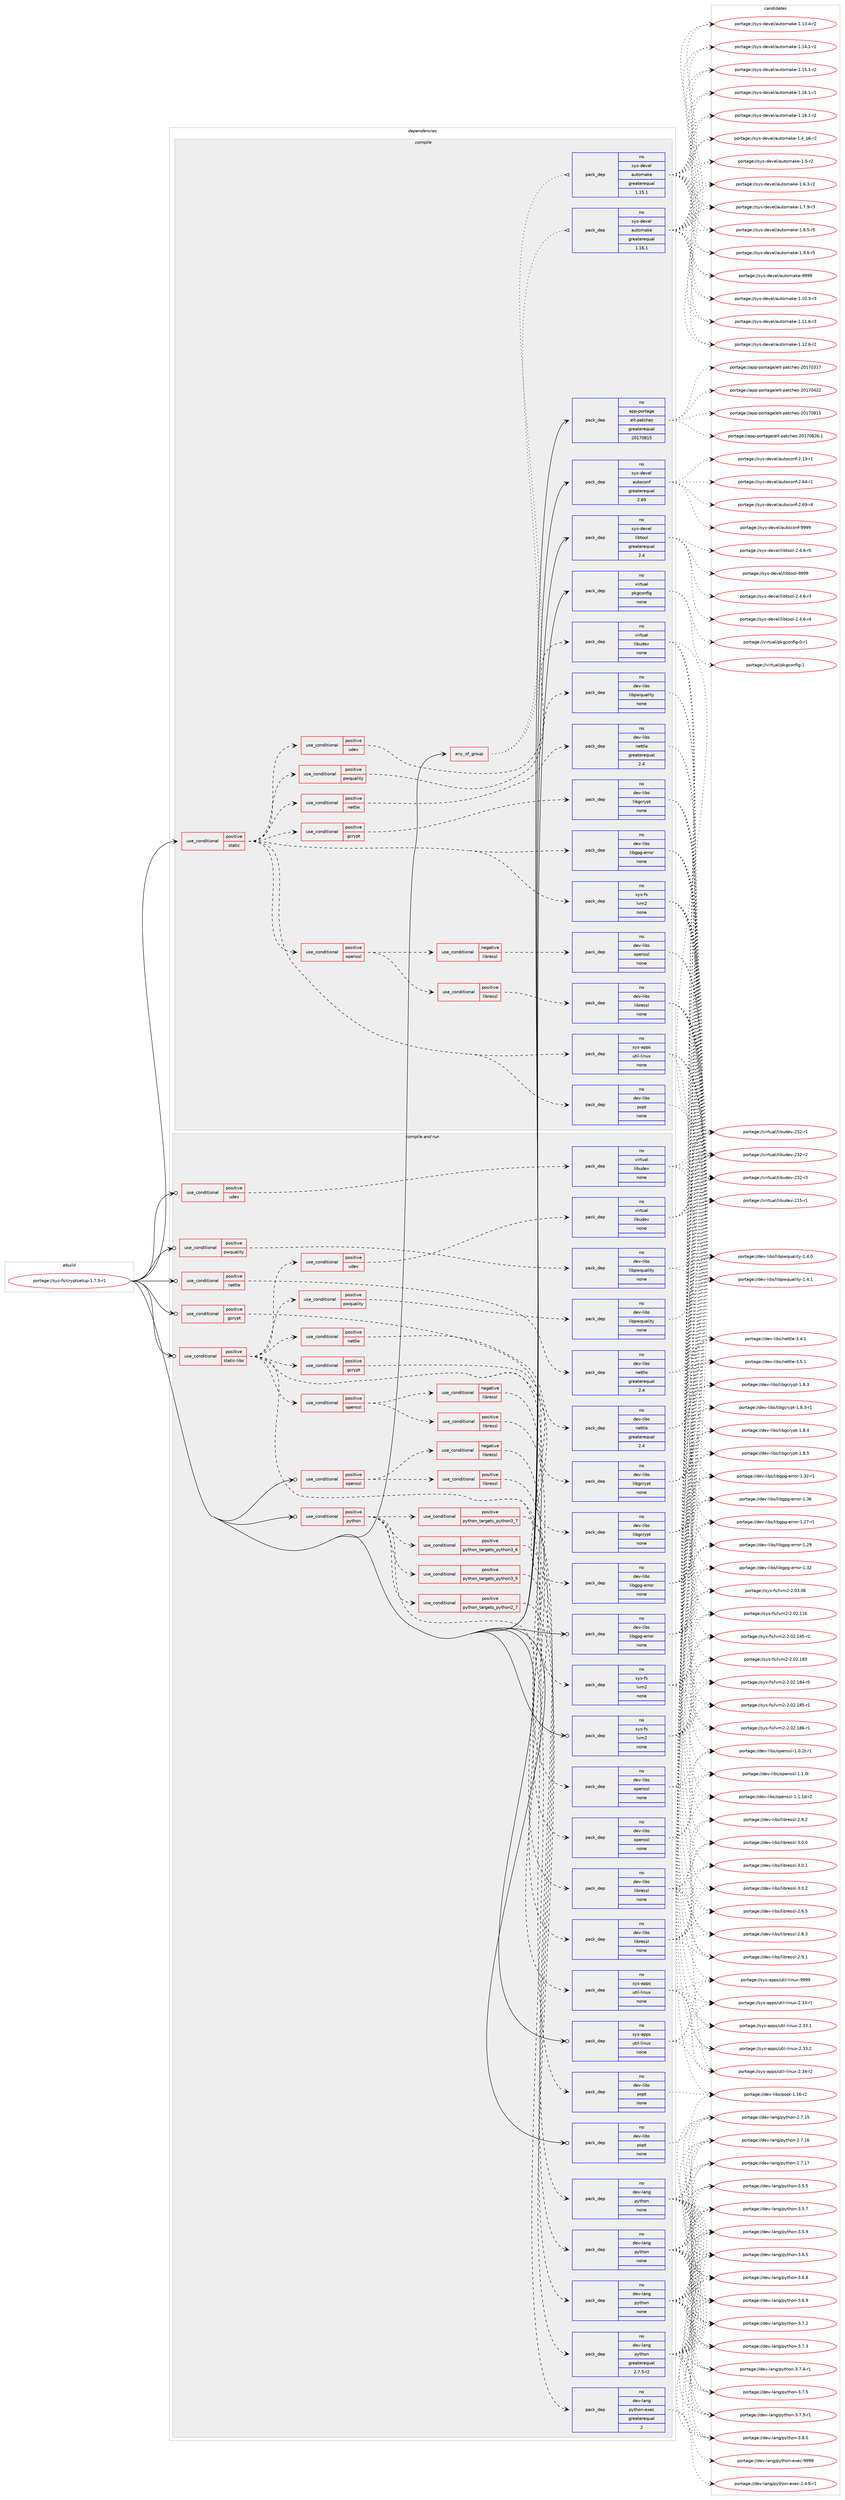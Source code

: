 digraph prolog {

# *************
# Graph options
# *************

newrank=true;
concentrate=true;
compound=true;
graph [rankdir=LR,fontname=Helvetica,fontsize=10,ranksep=1.5];#, ranksep=2.5, nodesep=0.2];
edge  [arrowhead=vee];
node  [fontname=Helvetica,fontsize=10];

# **********
# The ebuild
# **********

subgraph cluster_leftcol {
color=gray;
rank=same;
label=<<i>ebuild</i>>;
id [label="portage://sys-fs/cryptsetup-1.7.5-r1", color=red, width=4, href="../sys-fs/cryptsetup-1.7.5-r1.svg"];
}

# ****************
# The dependencies
# ****************

subgraph cluster_midcol {
color=gray;
label=<<i>dependencies</i>>;
subgraph cluster_compile {
fillcolor="#eeeeee";
style=filled;
label=<<i>compile</i>>;
subgraph any6874 {
dependency424926 [label=<<TABLE BORDER="0" CELLBORDER="1" CELLSPACING="0" CELLPADDING="4"><TR><TD CELLPADDING="10">any_of_group</TD></TR></TABLE>>, shape=none, color=red];subgraph pack314968 {
dependency424927 [label=<<TABLE BORDER="0" CELLBORDER="1" CELLSPACING="0" CELLPADDING="4" WIDTH="220"><TR><TD ROWSPAN="6" CELLPADDING="30">pack_dep</TD></TR><TR><TD WIDTH="110">no</TD></TR><TR><TD>sys-devel</TD></TR><TR><TD>automake</TD></TR><TR><TD>greaterequal</TD></TR><TR><TD>1.16.1</TD></TR></TABLE>>, shape=none, color=blue];
}
dependency424926:e -> dependency424927:w [weight=20,style="dotted",arrowhead="oinv"];
subgraph pack314969 {
dependency424928 [label=<<TABLE BORDER="0" CELLBORDER="1" CELLSPACING="0" CELLPADDING="4" WIDTH="220"><TR><TD ROWSPAN="6" CELLPADDING="30">pack_dep</TD></TR><TR><TD WIDTH="110">no</TD></TR><TR><TD>sys-devel</TD></TR><TR><TD>automake</TD></TR><TR><TD>greaterequal</TD></TR><TR><TD>1.15.1</TD></TR></TABLE>>, shape=none, color=blue];
}
dependency424926:e -> dependency424928:w [weight=20,style="dotted",arrowhead="oinv"];
}
id:e -> dependency424926:w [weight=20,style="solid",arrowhead="vee"];
subgraph cond102849 {
dependency424929 [label=<<TABLE BORDER="0" CELLBORDER="1" CELLSPACING="0" CELLPADDING="4"><TR><TD ROWSPAN="3" CELLPADDING="10">use_conditional</TD></TR><TR><TD>positive</TD></TR><TR><TD>static</TD></TR></TABLE>>, shape=none, color=red];
subgraph pack314970 {
dependency424930 [label=<<TABLE BORDER="0" CELLBORDER="1" CELLSPACING="0" CELLPADDING="4" WIDTH="220"><TR><TD ROWSPAN="6" CELLPADDING="30">pack_dep</TD></TR><TR><TD WIDTH="110">no</TD></TR><TR><TD>dev-libs</TD></TR><TR><TD>libgpg-error</TD></TR><TR><TD>none</TD></TR><TR><TD></TD></TR></TABLE>>, shape=none, color=blue];
}
dependency424929:e -> dependency424930:w [weight=20,style="dashed",arrowhead="vee"];
subgraph pack314971 {
dependency424931 [label=<<TABLE BORDER="0" CELLBORDER="1" CELLSPACING="0" CELLPADDING="4" WIDTH="220"><TR><TD ROWSPAN="6" CELLPADDING="30">pack_dep</TD></TR><TR><TD WIDTH="110">no</TD></TR><TR><TD>dev-libs</TD></TR><TR><TD>popt</TD></TR><TR><TD>none</TD></TR><TR><TD></TD></TR></TABLE>>, shape=none, color=blue];
}
dependency424929:e -> dependency424931:w [weight=20,style="dashed",arrowhead="vee"];
subgraph pack314972 {
dependency424932 [label=<<TABLE BORDER="0" CELLBORDER="1" CELLSPACING="0" CELLPADDING="4" WIDTH="220"><TR><TD ROWSPAN="6" CELLPADDING="30">pack_dep</TD></TR><TR><TD WIDTH="110">no</TD></TR><TR><TD>sys-apps</TD></TR><TR><TD>util-linux</TD></TR><TR><TD>none</TD></TR><TR><TD></TD></TR></TABLE>>, shape=none, color=blue];
}
dependency424929:e -> dependency424932:w [weight=20,style="dashed",arrowhead="vee"];
subgraph cond102850 {
dependency424933 [label=<<TABLE BORDER="0" CELLBORDER="1" CELLSPACING="0" CELLPADDING="4"><TR><TD ROWSPAN="3" CELLPADDING="10">use_conditional</TD></TR><TR><TD>positive</TD></TR><TR><TD>gcrypt</TD></TR></TABLE>>, shape=none, color=red];
subgraph pack314973 {
dependency424934 [label=<<TABLE BORDER="0" CELLBORDER="1" CELLSPACING="0" CELLPADDING="4" WIDTH="220"><TR><TD ROWSPAN="6" CELLPADDING="30">pack_dep</TD></TR><TR><TD WIDTH="110">no</TD></TR><TR><TD>dev-libs</TD></TR><TR><TD>libgcrypt</TD></TR><TR><TD>none</TD></TR><TR><TD></TD></TR></TABLE>>, shape=none, color=blue];
}
dependency424933:e -> dependency424934:w [weight=20,style="dashed",arrowhead="vee"];
}
dependency424929:e -> dependency424933:w [weight=20,style="dashed",arrowhead="vee"];
subgraph cond102851 {
dependency424935 [label=<<TABLE BORDER="0" CELLBORDER="1" CELLSPACING="0" CELLPADDING="4"><TR><TD ROWSPAN="3" CELLPADDING="10">use_conditional</TD></TR><TR><TD>positive</TD></TR><TR><TD>nettle</TD></TR></TABLE>>, shape=none, color=red];
subgraph pack314974 {
dependency424936 [label=<<TABLE BORDER="0" CELLBORDER="1" CELLSPACING="0" CELLPADDING="4" WIDTH="220"><TR><TD ROWSPAN="6" CELLPADDING="30">pack_dep</TD></TR><TR><TD WIDTH="110">no</TD></TR><TR><TD>dev-libs</TD></TR><TR><TD>nettle</TD></TR><TR><TD>greaterequal</TD></TR><TR><TD>2.4</TD></TR></TABLE>>, shape=none, color=blue];
}
dependency424935:e -> dependency424936:w [weight=20,style="dashed",arrowhead="vee"];
}
dependency424929:e -> dependency424935:w [weight=20,style="dashed",arrowhead="vee"];
subgraph cond102852 {
dependency424937 [label=<<TABLE BORDER="0" CELLBORDER="1" CELLSPACING="0" CELLPADDING="4"><TR><TD ROWSPAN="3" CELLPADDING="10">use_conditional</TD></TR><TR><TD>positive</TD></TR><TR><TD>openssl</TD></TR></TABLE>>, shape=none, color=red];
subgraph cond102853 {
dependency424938 [label=<<TABLE BORDER="0" CELLBORDER="1" CELLSPACING="0" CELLPADDING="4"><TR><TD ROWSPAN="3" CELLPADDING="10">use_conditional</TD></TR><TR><TD>negative</TD></TR><TR><TD>libressl</TD></TR></TABLE>>, shape=none, color=red];
subgraph pack314975 {
dependency424939 [label=<<TABLE BORDER="0" CELLBORDER="1" CELLSPACING="0" CELLPADDING="4" WIDTH="220"><TR><TD ROWSPAN="6" CELLPADDING="30">pack_dep</TD></TR><TR><TD WIDTH="110">no</TD></TR><TR><TD>dev-libs</TD></TR><TR><TD>openssl</TD></TR><TR><TD>none</TD></TR><TR><TD></TD></TR></TABLE>>, shape=none, color=blue];
}
dependency424938:e -> dependency424939:w [weight=20,style="dashed",arrowhead="vee"];
}
dependency424937:e -> dependency424938:w [weight=20,style="dashed",arrowhead="vee"];
subgraph cond102854 {
dependency424940 [label=<<TABLE BORDER="0" CELLBORDER="1" CELLSPACING="0" CELLPADDING="4"><TR><TD ROWSPAN="3" CELLPADDING="10">use_conditional</TD></TR><TR><TD>positive</TD></TR><TR><TD>libressl</TD></TR></TABLE>>, shape=none, color=red];
subgraph pack314976 {
dependency424941 [label=<<TABLE BORDER="0" CELLBORDER="1" CELLSPACING="0" CELLPADDING="4" WIDTH="220"><TR><TD ROWSPAN="6" CELLPADDING="30">pack_dep</TD></TR><TR><TD WIDTH="110">no</TD></TR><TR><TD>dev-libs</TD></TR><TR><TD>libressl</TD></TR><TR><TD>none</TD></TR><TR><TD></TD></TR></TABLE>>, shape=none, color=blue];
}
dependency424940:e -> dependency424941:w [weight=20,style="dashed",arrowhead="vee"];
}
dependency424937:e -> dependency424940:w [weight=20,style="dashed",arrowhead="vee"];
}
dependency424929:e -> dependency424937:w [weight=20,style="dashed",arrowhead="vee"];
subgraph cond102855 {
dependency424942 [label=<<TABLE BORDER="0" CELLBORDER="1" CELLSPACING="0" CELLPADDING="4"><TR><TD ROWSPAN="3" CELLPADDING="10">use_conditional</TD></TR><TR><TD>positive</TD></TR><TR><TD>pwquality</TD></TR></TABLE>>, shape=none, color=red];
subgraph pack314977 {
dependency424943 [label=<<TABLE BORDER="0" CELLBORDER="1" CELLSPACING="0" CELLPADDING="4" WIDTH="220"><TR><TD ROWSPAN="6" CELLPADDING="30">pack_dep</TD></TR><TR><TD WIDTH="110">no</TD></TR><TR><TD>dev-libs</TD></TR><TR><TD>libpwquality</TD></TR><TR><TD>none</TD></TR><TR><TD></TD></TR></TABLE>>, shape=none, color=blue];
}
dependency424942:e -> dependency424943:w [weight=20,style="dashed",arrowhead="vee"];
}
dependency424929:e -> dependency424942:w [weight=20,style="dashed",arrowhead="vee"];
subgraph pack314978 {
dependency424944 [label=<<TABLE BORDER="0" CELLBORDER="1" CELLSPACING="0" CELLPADDING="4" WIDTH="220"><TR><TD ROWSPAN="6" CELLPADDING="30">pack_dep</TD></TR><TR><TD WIDTH="110">no</TD></TR><TR><TD>sys-fs</TD></TR><TR><TD>lvm2</TD></TR><TR><TD>none</TD></TR><TR><TD></TD></TR></TABLE>>, shape=none, color=blue];
}
dependency424929:e -> dependency424944:w [weight=20,style="dashed",arrowhead="vee"];
subgraph cond102856 {
dependency424945 [label=<<TABLE BORDER="0" CELLBORDER="1" CELLSPACING="0" CELLPADDING="4"><TR><TD ROWSPAN="3" CELLPADDING="10">use_conditional</TD></TR><TR><TD>positive</TD></TR><TR><TD>udev</TD></TR></TABLE>>, shape=none, color=red];
subgraph pack314979 {
dependency424946 [label=<<TABLE BORDER="0" CELLBORDER="1" CELLSPACING="0" CELLPADDING="4" WIDTH="220"><TR><TD ROWSPAN="6" CELLPADDING="30">pack_dep</TD></TR><TR><TD WIDTH="110">no</TD></TR><TR><TD>virtual</TD></TR><TR><TD>libudev</TD></TR><TR><TD>none</TD></TR><TR><TD></TD></TR></TABLE>>, shape=none, color=blue];
}
dependency424945:e -> dependency424946:w [weight=20,style="dashed",arrowhead="vee"];
}
dependency424929:e -> dependency424945:w [weight=20,style="dashed",arrowhead="vee"];
}
id:e -> dependency424929:w [weight=20,style="solid",arrowhead="vee"];
subgraph pack314980 {
dependency424947 [label=<<TABLE BORDER="0" CELLBORDER="1" CELLSPACING="0" CELLPADDING="4" WIDTH="220"><TR><TD ROWSPAN="6" CELLPADDING="30">pack_dep</TD></TR><TR><TD WIDTH="110">no</TD></TR><TR><TD>app-portage</TD></TR><TR><TD>elt-patches</TD></TR><TR><TD>greaterequal</TD></TR><TR><TD>20170815</TD></TR></TABLE>>, shape=none, color=blue];
}
id:e -> dependency424947:w [weight=20,style="solid",arrowhead="vee"];
subgraph pack314981 {
dependency424948 [label=<<TABLE BORDER="0" CELLBORDER="1" CELLSPACING="0" CELLPADDING="4" WIDTH="220"><TR><TD ROWSPAN="6" CELLPADDING="30">pack_dep</TD></TR><TR><TD WIDTH="110">no</TD></TR><TR><TD>sys-devel</TD></TR><TR><TD>autoconf</TD></TR><TR><TD>greaterequal</TD></TR><TR><TD>2.69</TD></TR></TABLE>>, shape=none, color=blue];
}
id:e -> dependency424948:w [weight=20,style="solid",arrowhead="vee"];
subgraph pack314982 {
dependency424949 [label=<<TABLE BORDER="0" CELLBORDER="1" CELLSPACING="0" CELLPADDING="4" WIDTH="220"><TR><TD ROWSPAN="6" CELLPADDING="30">pack_dep</TD></TR><TR><TD WIDTH="110">no</TD></TR><TR><TD>sys-devel</TD></TR><TR><TD>libtool</TD></TR><TR><TD>greaterequal</TD></TR><TR><TD>2.4</TD></TR></TABLE>>, shape=none, color=blue];
}
id:e -> dependency424949:w [weight=20,style="solid",arrowhead="vee"];
subgraph pack314983 {
dependency424950 [label=<<TABLE BORDER="0" CELLBORDER="1" CELLSPACING="0" CELLPADDING="4" WIDTH="220"><TR><TD ROWSPAN="6" CELLPADDING="30">pack_dep</TD></TR><TR><TD WIDTH="110">no</TD></TR><TR><TD>virtual</TD></TR><TR><TD>pkgconfig</TD></TR><TR><TD>none</TD></TR><TR><TD></TD></TR></TABLE>>, shape=none, color=blue];
}
id:e -> dependency424950:w [weight=20,style="solid",arrowhead="vee"];
}
subgraph cluster_compileandrun {
fillcolor="#eeeeee";
style=filled;
label=<<i>compile and run</i>>;
subgraph cond102857 {
dependency424951 [label=<<TABLE BORDER="0" CELLBORDER="1" CELLSPACING="0" CELLPADDING="4"><TR><TD ROWSPAN="3" CELLPADDING="10">use_conditional</TD></TR><TR><TD>positive</TD></TR><TR><TD>gcrypt</TD></TR></TABLE>>, shape=none, color=red];
subgraph pack314984 {
dependency424952 [label=<<TABLE BORDER="0" CELLBORDER="1" CELLSPACING="0" CELLPADDING="4" WIDTH="220"><TR><TD ROWSPAN="6" CELLPADDING="30">pack_dep</TD></TR><TR><TD WIDTH="110">no</TD></TR><TR><TD>dev-libs</TD></TR><TR><TD>libgcrypt</TD></TR><TR><TD>none</TD></TR><TR><TD></TD></TR></TABLE>>, shape=none, color=blue];
}
dependency424951:e -> dependency424952:w [weight=20,style="dashed",arrowhead="vee"];
}
id:e -> dependency424951:w [weight=20,style="solid",arrowhead="odotvee"];
subgraph cond102858 {
dependency424953 [label=<<TABLE BORDER="0" CELLBORDER="1" CELLSPACING="0" CELLPADDING="4"><TR><TD ROWSPAN="3" CELLPADDING="10">use_conditional</TD></TR><TR><TD>positive</TD></TR><TR><TD>nettle</TD></TR></TABLE>>, shape=none, color=red];
subgraph pack314985 {
dependency424954 [label=<<TABLE BORDER="0" CELLBORDER="1" CELLSPACING="0" CELLPADDING="4" WIDTH="220"><TR><TD ROWSPAN="6" CELLPADDING="30">pack_dep</TD></TR><TR><TD WIDTH="110">no</TD></TR><TR><TD>dev-libs</TD></TR><TR><TD>nettle</TD></TR><TR><TD>greaterequal</TD></TR><TR><TD>2.4</TD></TR></TABLE>>, shape=none, color=blue];
}
dependency424953:e -> dependency424954:w [weight=20,style="dashed",arrowhead="vee"];
}
id:e -> dependency424953:w [weight=20,style="solid",arrowhead="odotvee"];
subgraph cond102859 {
dependency424955 [label=<<TABLE BORDER="0" CELLBORDER="1" CELLSPACING="0" CELLPADDING="4"><TR><TD ROWSPAN="3" CELLPADDING="10">use_conditional</TD></TR><TR><TD>positive</TD></TR><TR><TD>openssl</TD></TR></TABLE>>, shape=none, color=red];
subgraph cond102860 {
dependency424956 [label=<<TABLE BORDER="0" CELLBORDER="1" CELLSPACING="0" CELLPADDING="4"><TR><TD ROWSPAN="3" CELLPADDING="10">use_conditional</TD></TR><TR><TD>negative</TD></TR><TR><TD>libressl</TD></TR></TABLE>>, shape=none, color=red];
subgraph pack314986 {
dependency424957 [label=<<TABLE BORDER="0" CELLBORDER="1" CELLSPACING="0" CELLPADDING="4" WIDTH="220"><TR><TD ROWSPAN="6" CELLPADDING="30">pack_dep</TD></TR><TR><TD WIDTH="110">no</TD></TR><TR><TD>dev-libs</TD></TR><TR><TD>openssl</TD></TR><TR><TD>none</TD></TR><TR><TD></TD></TR></TABLE>>, shape=none, color=blue];
}
dependency424956:e -> dependency424957:w [weight=20,style="dashed",arrowhead="vee"];
}
dependency424955:e -> dependency424956:w [weight=20,style="dashed",arrowhead="vee"];
subgraph cond102861 {
dependency424958 [label=<<TABLE BORDER="0" CELLBORDER="1" CELLSPACING="0" CELLPADDING="4"><TR><TD ROWSPAN="3" CELLPADDING="10">use_conditional</TD></TR><TR><TD>positive</TD></TR><TR><TD>libressl</TD></TR></TABLE>>, shape=none, color=red];
subgraph pack314987 {
dependency424959 [label=<<TABLE BORDER="0" CELLBORDER="1" CELLSPACING="0" CELLPADDING="4" WIDTH="220"><TR><TD ROWSPAN="6" CELLPADDING="30">pack_dep</TD></TR><TR><TD WIDTH="110">no</TD></TR><TR><TD>dev-libs</TD></TR><TR><TD>libressl</TD></TR><TR><TD>none</TD></TR><TR><TD></TD></TR></TABLE>>, shape=none, color=blue];
}
dependency424958:e -> dependency424959:w [weight=20,style="dashed",arrowhead="vee"];
}
dependency424955:e -> dependency424958:w [weight=20,style="dashed",arrowhead="vee"];
}
id:e -> dependency424955:w [weight=20,style="solid",arrowhead="odotvee"];
subgraph cond102862 {
dependency424960 [label=<<TABLE BORDER="0" CELLBORDER="1" CELLSPACING="0" CELLPADDING="4"><TR><TD ROWSPAN="3" CELLPADDING="10">use_conditional</TD></TR><TR><TD>positive</TD></TR><TR><TD>pwquality</TD></TR></TABLE>>, shape=none, color=red];
subgraph pack314988 {
dependency424961 [label=<<TABLE BORDER="0" CELLBORDER="1" CELLSPACING="0" CELLPADDING="4" WIDTH="220"><TR><TD ROWSPAN="6" CELLPADDING="30">pack_dep</TD></TR><TR><TD WIDTH="110">no</TD></TR><TR><TD>dev-libs</TD></TR><TR><TD>libpwquality</TD></TR><TR><TD>none</TD></TR><TR><TD></TD></TR></TABLE>>, shape=none, color=blue];
}
dependency424960:e -> dependency424961:w [weight=20,style="dashed",arrowhead="vee"];
}
id:e -> dependency424960:w [weight=20,style="solid",arrowhead="odotvee"];
subgraph cond102863 {
dependency424962 [label=<<TABLE BORDER="0" CELLBORDER="1" CELLSPACING="0" CELLPADDING="4"><TR><TD ROWSPAN="3" CELLPADDING="10">use_conditional</TD></TR><TR><TD>positive</TD></TR><TR><TD>python</TD></TR></TABLE>>, shape=none, color=red];
subgraph cond102864 {
dependency424963 [label=<<TABLE BORDER="0" CELLBORDER="1" CELLSPACING="0" CELLPADDING="4"><TR><TD ROWSPAN="3" CELLPADDING="10">use_conditional</TD></TR><TR><TD>positive</TD></TR><TR><TD>python_targets_python2_7</TD></TR></TABLE>>, shape=none, color=red];
subgraph pack314989 {
dependency424964 [label=<<TABLE BORDER="0" CELLBORDER="1" CELLSPACING="0" CELLPADDING="4" WIDTH="220"><TR><TD ROWSPAN="6" CELLPADDING="30">pack_dep</TD></TR><TR><TD WIDTH="110">no</TD></TR><TR><TD>dev-lang</TD></TR><TR><TD>python</TD></TR><TR><TD>greaterequal</TD></TR><TR><TD>2.7.5-r2</TD></TR></TABLE>>, shape=none, color=blue];
}
dependency424963:e -> dependency424964:w [weight=20,style="dashed",arrowhead="vee"];
}
dependency424962:e -> dependency424963:w [weight=20,style="dashed",arrowhead="vee"];
subgraph cond102865 {
dependency424965 [label=<<TABLE BORDER="0" CELLBORDER="1" CELLSPACING="0" CELLPADDING="4"><TR><TD ROWSPAN="3" CELLPADDING="10">use_conditional</TD></TR><TR><TD>positive</TD></TR><TR><TD>python_targets_python3_5</TD></TR></TABLE>>, shape=none, color=red];
subgraph pack314990 {
dependency424966 [label=<<TABLE BORDER="0" CELLBORDER="1" CELLSPACING="0" CELLPADDING="4" WIDTH="220"><TR><TD ROWSPAN="6" CELLPADDING="30">pack_dep</TD></TR><TR><TD WIDTH="110">no</TD></TR><TR><TD>dev-lang</TD></TR><TR><TD>python</TD></TR><TR><TD>none</TD></TR><TR><TD></TD></TR></TABLE>>, shape=none, color=blue];
}
dependency424965:e -> dependency424966:w [weight=20,style="dashed",arrowhead="vee"];
}
dependency424962:e -> dependency424965:w [weight=20,style="dashed",arrowhead="vee"];
subgraph cond102866 {
dependency424967 [label=<<TABLE BORDER="0" CELLBORDER="1" CELLSPACING="0" CELLPADDING="4"><TR><TD ROWSPAN="3" CELLPADDING="10">use_conditional</TD></TR><TR><TD>positive</TD></TR><TR><TD>python_targets_python3_6</TD></TR></TABLE>>, shape=none, color=red];
subgraph pack314991 {
dependency424968 [label=<<TABLE BORDER="0" CELLBORDER="1" CELLSPACING="0" CELLPADDING="4" WIDTH="220"><TR><TD ROWSPAN="6" CELLPADDING="30">pack_dep</TD></TR><TR><TD WIDTH="110">no</TD></TR><TR><TD>dev-lang</TD></TR><TR><TD>python</TD></TR><TR><TD>none</TD></TR><TR><TD></TD></TR></TABLE>>, shape=none, color=blue];
}
dependency424967:e -> dependency424968:w [weight=20,style="dashed",arrowhead="vee"];
}
dependency424962:e -> dependency424967:w [weight=20,style="dashed",arrowhead="vee"];
subgraph cond102867 {
dependency424969 [label=<<TABLE BORDER="0" CELLBORDER="1" CELLSPACING="0" CELLPADDING="4"><TR><TD ROWSPAN="3" CELLPADDING="10">use_conditional</TD></TR><TR><TD>positive</TD></TR><TR><TD>python_targets_python3_7</TD></TR></TABLE>>, shape=none, color=red];
subgraph pack314992 {
dependency424970 [label=<<TABLE BORDER="0" CELLBORDER="1" CELLSPACING="0" CELLPADDING="4" WIDTH="220"><TR><TD ROWSPAN="6" CELLPADDING="30">pack_dep</TD></TR><TR><TD WIDTH="110">no</TD></TR><TR><TD>dev-lang</TD></TR><TR><TD>python</TD></TR><TR><TD>none</TD></TR><TR><TD></TD></TR></TABLE>>, shape=none, color=blue];
}
dependency424969:e -> dependency424970:w [weight=20,style="dashed",arrowhead="vee"];
}
dependency424962:e -> dependency424969:w [weight=20,style="dashed",arrowhead="vee"];
subgraph pack314993 {
dependency424971 [label=<<TABLE BORDER="0" CELLBORDER="1" CELLSPACING="0" CELLPADDING="4" WIDTH="220"><TR><TD ROWSPAN="6" CELLPADDING="30">pack_dep</TD></TR><TR><TD WIDTH="110">no</TD></TR><TR><TD>dev-lang</TD></TR><TR><TD>python-exec</TD></TR><TR><TD>greaterequal</TD></TR><TR><TD>2</TD></TR></TABLE>>, shape=none, color=blue];
}
dependency424962:e -> dependency424971:w [weight=20,style="dashed",arrowhead="vee"];
}
id:e -> dependency424962:w [weight=20,style="solid",arrowhead="odotvee"];
subgraph cond102868 {
dependency424972 [label=<<TABLE BORDER="0" CELLBORDER="1" CELLSPACING="0" CELLPADDING="4"><TR><TD ROWSPAN="3" CELLPADDING="10">use_conditional</TD></TR><TR><TD>positive</TD></TR><TR><TD>static-libs</TD></TR></TABLE>>, shape=none, color=red];
subgraph pack314994 {
dependency424973 [label=<<TABLE BORDER="0" CELLBORDER="1" CELLSPACING="0" CELLPADDING="4" WIDTH="220"><TR><TD ROWSPAN="6" CELLPADDING="30">pack_dep</TD></TR><TR><TD WIDTH="110">no</TD></TR><TR><TD>dev-libs</TD></TR><TR><TD>libgpg-error</TD></TR><TR><TD>none</TD></TR><TR><TD></TD></TR></TABLE>>, shape=none, color=blue];
}
dependency424972:e -> dependency424973:w [weight=20,style="dashed",arrowhead="vee"];
subgraph pack314995 {
dependency424974 [label=<<TABLE BORDER="0" CELLBORDER="1" CELLSPACING="0" CELLPADDING="4" WIDTH="220"><TR><TD ROWSPAN="6" CELLPADDING="30">pack_dep</TD></TR><TR><TD WIDTH="110">no</TD></TR><TR><TD>dev-libs</TD></TR><TR><TD>popt</TD></TR><TR><TD>none</TD></TR><TR><TD></TD></TR></TABLE>>, shape=none, color=blue];
}
dependency424972:e -> dependency424974:w [weight=20,style="dashed",arrowhead="vee"];
subgraph pack314996 {
dependency424975 [label=<<TABLE BORDER="0" CELLBORDER="1" CELLSPACING="0" CELLPADDING="4" WIDTH="220"><TR><TD ROWSPAN="6" CELLPADDING="30">pack_dep</TD></TR><TR><TD WIDTH="110">no</TD></TR><TR><TD>sys-apps</TD></TR><TR><TD>util-linux</TD></TR><TR><TD>none</TD></TR><TR><TD></TD></TR></TABLE>>, shape=none, color=blue];
}
dependency424972:e -> dependency424975:w [weight=20,style="dashed",arrowhead="vee"];
subgraph cond102869 {
dependency424976 [label=<<TABLE BORDER="0" CELLBORDER="1" CELLSPACING="0" CELLPADDING="4"><TR><TD ROWSPAN="3" CELLPADDING="10">use_conditional</TD></TR><TR><TD>positive</TD></TR><TR><TD>gcrypt</TD></TR></TABLE>>, shape=none, color=red];
subgraph pack314997 {
dependency424977 [label=<<TABLE BORDER="0" CELLBORDER="1" CELLSPACING="0" CELLPADDING="4" WIDTH="220"><TR><TD ROWSPAN="6" CELLPADDING="30">pack_dep</TD></TR><TR><TD WIDTH="110">no</TD></TR><TR><TD>dev-libs</TD></TR><TR><TD>libgcrypt</TD></TR><TR><TD>none</TD></TR><TR><TD></TD></TR></TABLE>>, shape=none, color=blue];
}
dependency424976:e -> dependency424977:w [weight=20,style="dashed",arrowhead="vee"];
}
dependency424972:e -> dependency424976:w [weight=20,style="dashed",arrowhead="vee"];
subgraph cond102870 {
dependency424978 [label=<<TABLE BORDER="0" CELLBORDER="1" CELLSPACING="0" CELLPADDING="4"><TR><TD ROWSPAN="3" CELLPADDING="10">use_conditional</TD></TR><TR><TD>positive</TD></TR><TR><TD>nettle</TD></TR></TABLE>>, shape=none, color=red];
subgraph pack314998 {
dependency424979 [label=<<TABLE BORDER="0" CELLBORDER="1" CELLSPACING="0" CELLPADDING="4" WIDTH="220"><TR><TD ROWSPAN="6" CELLPADDING="30">pack_dep</TD></TR><TR><TD WIDTH="110">no</TD></TR><TR><TD>dev-libs</TD></TR><TR><TD>nettle</TD></TR><TR><TD>greaterequal</TD></TR><TR><TD>2.4</TD></TR></TABLE>>, shape=none, color=blue];
}
dependency424978:e -> dependency424979:w [weight=20,style="dashed",arrowhead="vee"];
}
dependency424972:e -> dependency424978:w [weight=20,style="dashed",arrowhead="vee"];
subgraph cond102871 {
dependency424980 [label=<<TABLE BORDER="0" CELLBORDER="1" CELLSPACING="0" CELLPADDING="4"><TR><TD ROWSPAN="3" CELLPADDING="10">use_conditional</TD></TR><TR><TD>positive</TD></TR><TR><TD>openssl</TD></TR></TABLE>>, shape=none, color=red];
subgraph cond102872 {
dependency424981 [label=<<TABLE BORDER="0" CELLBORDER="1" CELLSPACING="0" CELLPADDING="4"><TR><TD ROWSPAN="3" CELLPADDING="10">use_conditional</TD></TR><TR><TD>negative</TD></TR><TR><TD>libressl</TD></TR></TABLE>>, shape=none, color=red];
subgraph pack314999 {
dependency424982 [label=<<TABLE BORDER="0" CELLBORDER="1" CELLSPACING="0" CELLPADDING="4" WIDTH="220"><TR><TD ROWSPAN="6" CELLPADDING="30">pack_dep</TD></TR><TR><TD WIDTH="110">no</TD></TR><TR><TD>dev-libs</TD></TR><TR><TD>openssl</TD></TR><TR><TD>none</TD></TR><TR><TD></TD></TR></TABLE>>, shape=none, color=blue];
}
dependency424981:e -> dependency424982:w [weight=20,style="dashed",arrowhead="vee"];
}
dependency424980:e -> dependency424981:w [weight=20,style="dashed",arrowhead="vee"];
subgraph cond102873 {
dependency424983 [label=<<TABLE BORDER="0" CELLBORDER="1" CELLSPACING="0" CELLPADDING="4"><TR><TD ROWSPAN="3" CELLPADDING="10">use_conditional</TD></TR><TR><TD>positive</TD></TR><TR><TD>libressl</TD></TR></TABLE>>, shape=none, color=red];
subgraph pack315000 {
dependency424984 [label=<<TABLE BORDER="0" CELLBORDER="1" CELLSPACING="0" CELLPADDING="4" WIDTH="220"><TR><TD ROWSPAN="6" CELLPADDING="30">pack_dep</TD></TR><TR><TD WIDTH="110">no</TD></TR><TR><TD>dev-libs</TD></TR><TR><TD>libressl</TD></TR><TR><TD>none</TD></TR><TR><TD></TD></TR></TABLE>>, shape=none, color=blue];
}
dependency424983:e -> dependency424984:w [weight=20,style="dashed",arrowhead="vee"];
}
dependency424980:e -> dependency424983:w [weight=20,style="dashed",arrowhead="vee"];
}
dependency424972:e -> dependency424980:w [weight=20,style="dashed",arrowhead="vee"];
subgraph cond102874 {
dependency424985 [label=<<TABLE BORDER="0" CELLBORDER="1" CELLSPACING="0" CELLPADDING="4"><TR><TD ROWSPAN="3" CELLPADDING="10">use_conditional</TD></TR><TR><TD>positive</TD></TR><TR><TD>pwquality</TD></TR></TABLE>>, shape=none, color=red];
subgraph pack315001 {
dependency424986 [label=<<TABLE BORDER="0" CELLBORDER="1" CELLSPACING="0" CELLPADDING="4" WIDTH="220"><TR><TD ROWSPAN="6" CELLPADDING="30">pack_dep</TD></TR><TR><TD WIDTH="110">no</TD></TR><TR><TD>dev-libs</TD></TR><TR><TD>libpwquality</TD></TR><TR><TD>none</TD></TR><TR><TD></TD></TR></TABLE>>, shape=none, color=blue];
}
dependency424985:e -> dependency424986:w [weight=20,style="dashed",arrowhead="vee"];
}
dependency424972:e -> dependency424985:w [weight=20,style="dashed",arrowhead="vee"];
subgraph pack315002 {
dependency424987 [label=<<TABLE BORDER="0" CELLBORDER="1" CELLSPACING="0" CELLPADDING="4" WIDTH="220"><TR><TD ROWSPAN="6" CELLPADDING="30">pack_dep</TD></TR><TR><TD WIDTH="110">no</TD></TR><TR><TD>sys-fs</TD></TR><TR><TD>lvm2</TD></TR><TR><TD>none</TD></TR><TR><TD></TD></TR></TABLE>>, shape=none, color=blue];
}
dependency424972:e -> dependency424987:w [weight=20,style="dashed",arrowhead="vee"];
subgraph cond102875 {
dependency424988 [label=<<TABLE BORDER="0" CELLBORDER="1" CELLSPACING="0" CELLPADDING="4"><TR><TD ROWSPAN="3" CELLPADDING="10">use_conditional</TD></TR><TR><TD>positive</TD></TR><TR><TD>udev</TD></TR></TABLE>>, shape=none, color=red];
subgraph pack315003 {
dependency424989 [label=<<TABLE BORDER="0" CELLBORDER="1" CELLSPACING="0" CELLPADDING="4" WIDTH="220"><TR><TD ROWSPAN="6" CELLPADDING="30">pack_dep</TD></TR><TR><TD WIDTH="110">no</TD></TR><TR><TD>virtual</TD></TR><TR><TD>libudev</TD></TR><TR><TD>none</TD></TR><TR><TD></TD></TR></TABLE>>, shape=none, color=blue];
}
dependency424988:e -> dependency424989:w [weight=20,style="dashed",arrowhead="vee"];
}
dependency424972:e -> dependency424988:w [weight=20,style="dashed",arrowhead="vee"];
}
id:e -> dependency424972:w [weight=20,style="solid",arrowhead="odotvee"];
subgraph cond102876 {
dependency424990 [label=<<TABLE BORDER="0" CELLBORDER="1" CELLSPACING="0" CELLPADDING="4"><TR><TD ROWSPAN="3" CELLPADDING="10">use_conditional</TD></TR><TR><TD>positive</TD></TR><TR><TD>udev</TD></TR></TABLE>>, shape=none, color=red];
subgraph pack315004 {
dependency424991 [label=<<TABLE BORDER="0" CELLBORDER="1" CELLSPACING="0" CELLPADDING="4" WIDTH="220"><TR><TD ROWSPAN="6" CELLPADDING="30">pack_dep</TD></TR><TR><TD WIDTH="110">no</TD></TR><TR><TD>virtual</TD></TR><TR><TD>libudev</TD></TR><TR><TD>none</TD></TR><TR><TD></TD></TR></TABLE>>, shape=none, color=blue];
}
dependency424990:e -> dependency424991:w [weight=20,style="dashed",arrowhead="vee"];
}
id:e -> dependency424990:w [weight=20,style="solid",arrowhead="odotvee"];
subgraph pack315005 {
dependency424992 [label=<<TABLE BORDER="0" CELLBORDER="1" CELLSPACING="0" CELLPADDING="4" WIDTH="220"><TR><TD ROWSPAN="6" CELLPADDING="30">pack_dep</TD></TR><TR><TD WIDTH="110">no</TD></TR><TR><TD>dev-libs</TD></TR><TR><TD>libgpg-error</TD></TR><TR><TD>none</TD></TR><TR><TD></TD></TR></TABLE>>, shape=none, color=blue];
}
id:e -> dependency424992:w [weight=20,style="solid",arrowhead="odotvee"];
subgraph pack315006 {
dependency424993 [label=<<TABLE BORDER="0" CELLBORDER="1" CELLSPACING="0" CELLPADDING="4" WIDTH="220"><TR><TD ROWSPAN="6" CELLPADDING="30">pack_dep</TD></TR><TR><TD WIDTH="110">no</TD></TR><TR><TD>dev-libs</TD></TR><TR><TD>popt</TD></TR><TR><TD>none</TD></TR><TR><TD></TD></TR></TABLE>>, shape=none, color=blue];
}
id:e -> dependency424993:w [weight=20,style="solid",arrowhead="odotvee"];
subgraph pack315007 {
dependency424994 [label=<<TABLE BORDER="0" CELLBORDER="1" CELLSPACING="0" CELLPADDING="4" WIDTH="220"><TR><TD ROWSPAN="6" CELLPADDING="30">pack_dep</TD></TR><TR><TD WIDTH="110">no</TD></TR><TR><TD>sys-apps</TD></TR><TR><TD>util-linux</TD></TR><TR><TD>none</TD></TR><TR><TD></TD></TR></TABLE>>, shape=none, color=blue];
}
id:e -> dependency424994:w [weight=20,style="solid",arrowhead="odotvee"];
subgraph pack315008 {
dependency424995 [label=<<TABLE BORDER="0" CELLBORDER="1" CELLSPACING="0" CELLPADDING="4" WIDTH="220"><TR><TD ROWSPAN="6" CELLPADDING="30">pack_dep</TD></TR><TR><TD WIDTH="110">no</TD></TR><TR><TD>sys-fs</TD></TR><TR><TD>lvm2</TD></TR><TR><TD>none</TD></TR><TR><TD></TD></TR></TABLE>>, shape=none, color=blue];
}
id:e -> dependency424995:w [weight=20,style="solid",arrowhead="odotvee"];
}
subgraph cluster_run {
fillcolor="#eeeeee";
style=filled;
label=<<i>run</i>>;
}
}

# **************
# The candidates
# **************

subgraph cluster_choices {
rank=same;
color=gray;
label=<<i>candidates</i>>;

subgraph choice314968 {
color=black;
nodesep=1;
choiceportage11512111545100101118101108479711711611110997107101454946494846514511451 [label="portage://sys-devel/automake-1.10.3-r3", color=red, width=4,href="../sys-devel/automake-1.10.3-r3.svg"];
choiceportage11512111545100101118101108479711711611110997107101454946494946544511451 [label="portage://sys-devel/automake-1.11.6-r3", color=red, width=4,href="../sys-devel/automake-1.11.6-r3.svg"];
choiceportage11512111545100101118101108479711711611110997107101454946495046544511450 [label="portage://sys-devel/automake-1.12.6-r2", color=red, width=4,href="../sys-devel/automake-1.12.6-r2.svg"];
choiceportage11512111545100101118101108479711711611110997107101454946495146524511450 [label="portage://sys-devel/automake-1.13.4-r2", color=red, width=4,href="../sys-devel/automake-1.13.4-r2.svg"];
choiceportage11512111545100101118101108479711711611110997107101454946495246494511450 [label="portage://sys-devel/automake-1.14.1-r2", color=red, width=4,href="../sys-devel/automake-1.14.1-r2.svg"];
choiceportage11512111545100101118101108479711711611110997107101454946495346494511450 [label="portage://sys-devel/automake-1.15.1-r2", color=red, width=4,href="../sys-devel/automake-1.15.1-r2.svg"];
choiceportage11512111545100101118101108479711711611110997107101454946495446494511449 [label="portage://sys-devel/automake-1.16.1-r1", color=red, width=4,href="../sys-devel/automake-1.16.1-r1.svg"];
choiceportage11512111545100101118101108479711711611110997107101454946495446494511450 [label="portage://sys-devel/automake-1.16.1-r2", color=red, width=4,href="../sys-devel/automake-1.16.1-r2.svg"];
choiceportage115121115451001011181011084797117116111109971071014549465295112544511450 [label="portage://sys-devel/automake-1.4_p6-r2", color=red, width=4,href="../sys-devel/automake-1.4_p6-r2.svg"];
choiceportage11512111545100101118101108479711711611110997107101454946534511450 [label="portage://sys-devel/automake-1.5-r2", color=red, width=4,href="../sys-devel/automake-1.5-r2.svg"];
choiceportage115121115451001011181011084797117116111109971071014549465446514511450 [label="portage://sys-devel/automake-1.6.3-r2", color=red, width=4,href="../sys-devel/automake-1.6.3-r2.svg"];
choiceportage115121115451001011181011084797117116111109971071014549465546574511451 [label="portage://sys-devel/automake-1.7.9-r3", color=red, width=4,href="../sys-devel/automake-1.7.9-r3.svg"];
choiceportage115121115451001011181011084797117116111109971071014549465646534511453 [label="portage://sys-devel/automake-1.8.5-r5", color=red, width=4,href="../sys-devel/automake-1.8.5-r5.svg"];
choiceportage115121115451001011181011084797117116111109971071014549465746544511453 [label="portage://sys-devel/automake-1.9.6-r5", color=red, width=4,href="../sys-devel/automake-1.9.6-r5.svg"];
choiceportage115121115451001011181011084797117116111109971071014557575757 [label="portage://sys-devel/automake-9999", color=red, width=4,href="../sys-devel/automake-9999.svg"];
dependency424927:e -> choiceportage11512111545100101118101108479711711611110997107101454946494846514511451:w [style=dotted,weight="100"];
dependency424927:e -> choiceportage11512111545100101118101108479711711611110997107101454946494946544511451:w [style=dotted,weight="100"];
dependency424927:e -> choiceportage11512111545100101118101108479711711611110997107101454946495046544511450:w [style=dotted,weight="100"];
dependency424927:e -> choiceportage11512111545100101118101108479711711611110997107101454946495146524511450:w [style=dotted,weight="100"];
dependency424927:e -> choiceportage11512111545100101118101108479711711611110997107101454946495246494511450:w [style=dotted,weight="100"];
dependency424927:e -> choiceportage11512111545100101118101108479711711611110997107101454946495346494511450:w [style=dotted,weight="100"];
dependency424927:e -> choiceportage11512111545100101118101108479711711611110997107101454946495446494511449:w [style=dotted,weight="100"];
dependency424927:e -> choiceportage11512111545100101118101108479711711611110997107101454946495446494511450:w [style=dotted,weight="100"];
dependency424927:e -> choiceportage115121115451001011181011084797117116111109971071014549465295112544511450:w [style=dotted,weight="100"];
dependency424927:e -> choiceportage11512111545100101118101108479711711611110997107101454946534511450:w [style=dotted,weight="100"];
dependency424927:e -> choiceportage115121115451001011181011084797117116111109971071014549465446514511450:w [style=dotted,weight="100"];
dependency424927:e -> choiceportage115121115451001011181011084797117116111109971071014549465546574511451:w [style=dotted,weight="100"];
dependency424927:e -> choiceportage115121115451001011181011084797117116111109971071014549465646534511453:w [style=dotted,weight="100"];
dependency424927:e -> choiceportage115121115451001011181011084797117116111109971071014549465746544511453:w [style=dotted,weight="100"];
dependency424927:e -> choiceportage115121115451001011181011084797117116111109971071014557575757:w [style=dotted,weight="100"];
}
subgraph choice314969 {
color=black;
nodesep=1;
choiceportage11512111545100101118101108479711711611110997107101454946494846514511451 [label="portage://sys-devel/automake-1.10.3-r3", color=red, width=4,href="../sys-devel/automake-1.10.3-r3.svg"];
choiceportage11512111545100101118101108479711711611110997107101454946494946544511451 [label="portage://sys-devel/automake-1.11.6-r3", color=red, width=4,href="../sys-devel/automake-1.11.6-r3.svg"];
choiceportage11512111545100101118101108479711711611110997107101454946495046544511450 [label="portage://sys-devel/automake-1.12.6-r2", color=red, width=4,href="../sys-devel/automake-1.12.6-r2.svg"];
choiceportage11512111545100101118101108479711711611110997107101454946495146524511450 [label="portage://sys-devel/automake-1.13.4-r2", color=red, width=4,href="../sys-devel/automake-1.13.4-r2.svg"];
choiceportage11512111545100101118101108479711711611110997107101454946495246494511450 [label="portage://sys-devel/automake-1.14.1-r2", color=red, width=4,href="../sys-devel/automake-1.14.1-r2.svg"];
choiceportage11512111545100101118101108479711711611110997107101454946495346494511450 [label="portage://sys-devel/automake-1.15.1-r2", color=red, width=4,href="../sys-devel/automake-1.15.1-r2.svg"];
choiceportage11512111545100101118101108479711711611110997107101454946495446494511449 [label="portage://sys-devel/automake-1.16.1-r1", color=red, width=4,href="../sys-devel/automake-1.16.1-r1.svg"];
choiceportage11512111545100101118101108479711711611110997107101454946495446494511450 [label="portage://sys-devel/automake-1.16.1-r2", color=red, width=4,href="../sys-devel/automake-1.16.1-r2.svg"];
choiceportage115121115451001011181011084797117116111109971071014549465295112544511450 [label="portage://sys-devel/automake-1.4_p6-r2", color=red, width=4,href="../sys-devel/automake-1.4_p6-r2.svg"];
choiceportage11512111545100101118101108479711711611110997107101454946534511450 [label="portage://sys-devel/automake-1.5-r2", color=red, width=4,href="../sys-devel/automake-1.5-r2.svg"];
choiceportage115121115451001011181011084797117116111109971071014549465446514511450 [label="portage://sys-devel/automake-1.6.3-r2", color=red, width=4,href="../sys-devel/automake-1.6.3-r2.svg"];
choiceportage115121115451001011181011084797117116111109971071014549465546574511451 [label="portage://sys-devel/automake-1.7.9-r3", color=red, width=4,href="../sys-devel/automake-1.7.9-r3.svg"];
choiceportage115121115451001011181011084797117116111109971071014549465646534511453 [label="portage://sys-devel/automake-1.8.5-r5", color=red, width=4,href="../sys-devel/automake-1.8.5-r5.svg"];
choiceportage115121115451001011181011084797117116111109971071014549465746544511453 [label="portage://sys-devel/automake-1.9.6-r5", color=red, width=4,href="../sys-devel/automake-1.9.6-r5.svg"];
choiceportage115121115451001011181011084797117116111109971071014557575757 [label="portage://sys-devel/automake-9999", color=red, width=4,href="../sys-devel/automake-9999.svg"];
dependency424928:e -> choiceportage11512111545100101118101108479711711611110997107101454946494846514511451:w [style=dotted,weight="100"];
dependency424928:e -> choiceportage11512111545100101118101108479711711611110997107101454946494946544511451:w [style=dotted,weight="100"];
dependency424928:e -> choiceportage11512111545100101118101108479711711611110997107101454946495046544511450:w [style=dotted,weight="100"];
dependency424928:e -> choiceportage11512111545100101118101108479711711611110997107101454946495146524511450:w [style=dotted,weight="100"];
dependency424928:e -> choiceportage11512111545100101118101108479711711611110997107101454946495246494511450:w [style=dotted,weight="100"];
dependency424928:e -> choiceportage11512111545100101118101108479711711611110997107101454946495346494511450:w [style=dotted,weight="100"];
dependency424928:e -> choiceportage11512111545100101118101108479711711611110997107101454946495446494511449:w [style=dotted,weight="100"];
dependency424928:e -> choiceportage11512111545100101118101108479711711611110997107101454946495446494511450:w [style=dotted,weight="100"];
dependency424928:e -> choiceportage115121115451001011181011084797117116111109971071014549465295112544511450:w [style=dotted,weight="100"];
dependency424928:e -> choiceportage11512111545100101118101108479711711611110997107101454946534511450:w [style=dotted,weight="100"];
dependency424928:e -> choiceportage115121115451001011181011084797117116111109971071014549465446514511450:w [style=dotted,weight="100"];
dependency424928:e -> choiceportage115121115451001011181011084797117116111109971071014549465546574511451:w [style=dotted,weight="100"];
dependency424928:e -> choiceportage115121115451001011181011084797117116111109971071014549465646534511453:w [style=dotted,weight="100"];
dependency424928:e -> choiceportage115121115451001011181011084797117116111109971071014549465746544511453:w [style=dotted,weight="100"];
dependency424928:e -> choiceportage115121115451001011181011084797117116111109971071014557575757:w [style=dotted,weight="100"];
}
subgraph choice314970 {
color=black;
nodesep=1;
choiceportage100101118451081059811547108105981031121034510111411411111445494650554511449 [label="portage://dev-libs/libgpg-error-1.27-r1", color=red, width=4,href="../dev-libs/libgpg-error-1.27-r1.svg"];
choiceportage10010111845108105981154710810598103112103451011141141111144549465057 [label="portage://dev-libs/libgpg-error-1.29", color=red, width=4,href="../dev-libs/libgpg-error-1.29.svg"];
choiceportage10010111845108105981154710810598103112103451011141141111144549465150 [label="portage://dev-libs/libgpg-error-1.32", color=red, width=4,href="../dev-libs/libgpg-error-1.32.svg"];
choiceportage100101118451081059811547108105981031121034510111411411111445494651504511449 [label="portage://dev-libs/libgpg-error-1.32-r1", color=red, width=4,href="../dev-libs/libgpg-error-1.32-r1.svg"];
choiceportage10010111845108105981154710810598103112103451011141141111144549465154 [label="portage://dev-libs/libgpg-error-1.36", color=red, width=4,href="../dev-libs/libgpg-error-1.36.svg"];
dependency424930:e -> choiceportage100101118451081059811547108105981031121034510111411411111445494650554511449:w [style=dotted,weight="100"];
dependency424930:e -> choiceportage10010111845108105981154710810598103112103451011141141111144549465057:w [style=dotted,weight="100"];
dependency424930:e -> choiceportage10010111845108105981154710810598103112103451011141141111144549465150:w [style=dotted,weight="100"];
dependency424930:e -> choiceportage100101118451081059811547108105981031121034510111411411111445494651504511449:w [style=dotted,weight="100"];
dependency424930:e -> choiceportage10010111845108105981154710810598103112103451011141141111144549465154:w [style=dotted,weight="100"];
}
subgraph choice314971 {
color=black;
nodesep=1;
choiceportage10010111845108105981154711211111211645494649544511450 [label="portage://dev-libs/popt-1.16-r2", color=red, width=4,href="../dev-libs/popt-1.16-r2.svg"];
dependency424931:e -> choiceportage10010111845108105981154711211111211645494649544511450:w [style=dotted,weight="100"];
}
subgraph choice314972 {
color=black;
nodesep=1;
choiceportage1151211154597112112115471171161051084510810511011712045504651514511449 [label="portage://sys-apps/util-linux-2.33-r1", color=red, width=4,href="../sys-apps/util-linux-2.33-r1.svg"];
choiceportage1151211154597112112115471171161051084510810511011712045504651514649 [label="portage://sys-apps/util-linux-2.33.1", color=red, width=4,href="../sys-apps/util-linux-2.33.1.svg"];
choiceportage1151211154597112112115471171161051084510810511011712045504651514650 [label="portage://sys-apps/util-linux-2.33.2", color=red, width=4,href="../sys-apps/util-linux-2.33.2.svg"];
choiceportage1151211154597112112115471171161051084510810511011712045504651524511450 [label="portage://sys-apps/util-linux-2.34-r2", color=red, width=4,href="../sys-apps/util-linux-2.34-r2.svg"];
choiceportage115121115459711211211547117116105108451081051101171204557575757 [label="portage://sys-apps/util-linux-9999", color=red, width=4,href="../sys-apps/util-linux-9999.svg"];
dependency424932:e -> choiceportage1151211154597112112115471171161051084510810511011712045504651514511449:w [style=dotted,weight="100"];
dependency424932:e -> choiceportage1151211154597112112115471171161051084510810511011712045504651514649:w [style=dotted,weight="100"];
dependency424932:e -> choiceportage1151211154597112112115471171161051084510810511011712045504651514650:w [style=dotted,weight="100"];
dependency424932:e -> choiceportage1151211154597112112115471171161051084510810511011712045504651524511450:w [style=dotted,weight="100"];
dependency424932:e -> choiceportage115121115459711211211547117116105108451081051101171204557575757:w [style=dotted,weight="100"];
}
subgraph choice314973 {
color=black;
nodesep=1;
choiceportage1001011184510810598115471081059810399114121112116454946564651 [label="portage://dev-libs/libgcrypt-1.8.3", color=red, width=4,href="../dev-libs/libgcrypt-1.8.3.svg"];
choiceportage10010111845108105981154710810598103991141211121164549465646514511449 [label="portage://dev-libs/libgcrypt-1.8.3-r1", color=red, width=4,href="../dev-libs/libgcrypt-1.8.3-r1.svg"];
choiceportage1001011184510810598115471081059810399114121112116454946564652 [label="portage://dev-libs/libgcrypt-1.8.4", color=red, width=4,href="../dev-libs/libgcrypt-1.8.4.svg"];
choiceportage1001011184510810598115471081059810399114121112116454946564653 [label="portage://dev-libs/libgcrypt-1.8.5", color=red, width=4,href="../dev-libs/libgcrypt-1.8.5.svg"];
dependency424934:e -> choiceportage1001011184510810598115471081059810399114121112116454946564651:w [style=dotted,weight="100"];
dependency424934:e -> choiceportage10010111845108105981154710810598103991141211121164549465646514511449:w [style=dotted,weight="100"];
dependency424934:e -> choiceportage1001011184510810598115471081059810399114121112116454946564652:w [style=dotted,weight="100"];
dependency424934:e -> choiceportage1001011184510810598115471081059810399114121112116454946564653:w [style=dotted,weight="100"];
}
subgraph choice314974 {
color=black;
nodesep=1;
choiceportage100101118451081059811547110101116116108101455146524649 [label="portage://dev-libs/nettle-3.4.1", color=red, width=4,href="../dev-libs/nettle-3.4.1.svg"];
choiceportage100101118451081059811547110101116116108101455146534649 [label="portage://dev-libs/nettle-3.5.1", color=red, width=4,href="../dev-libs/nettle-3.5.1.svg"];
dependency424936:e -> choiceportage100101118451081059811547110101116116108101455146524649:w [style=dotted,weight="100"];
dependency424936:e -> choiceportage100101118451081059811547110101116116108101455146534649:w [style=dotted,weight="100"];
}
subgraph choice314975 {
color=black;
nodesep=1;
choiceportage1001011184510810598115471111121011101151151084549464846501164511449 [label="portage://dev-libs/openssl-1.0.2t-r1", color=red, width=4,href="../dev-libs/openssl-1.0.2t-r1.svg"];
choiceportage100101118451081059811547111112101110115115108454946494648108 [label="portage://dev-libs/openssl-1.1.0l", color=red, width=4,href="../dev-libs/openssl-1.1.0l.svg"];
choiceportage1001011184510810598115471111121011101151151084549464946491004511450 [label="portage://dev-libs/openssl-1.1.1d-r2", color=red, width=4,href="../dev-libs/openssl-1.1.1d-r2.svg"];
dependency424939:e -> choiceportage1001011184510810598115471111121011101151151084549464846501164511449:w [style=dotted,weight="100"];
dependency424939:e -> choiceportage100101118451081059811547111112101110115115108454946494648108:w [style=dotted,weight="100"];
dependency424939:e -> choiceportage1001011184510810598115471111121011101151151084549464946491004511450:w [style=dotted,weight="100"];
}
subgraph choice314976 {
color=black;
nodesep=1;
choiceportage10010111845108105981154710810598114101115115108455046544653 [label="portage://dev-libs/libressl-2.6.5", color=red, width=4,href="../dev-libs/libressl-2.6.5.svg"];
choiceportage10010111845108105981154710810598114101115115108455046564651 [label="portage://dev-libs/libressl-2.8.3", color=red, width=4,href="../dev-libs/libressl-2.8.3.svg"];
choiceportage10010111845108105981154710810598114101115115108455046574649 [label="portage://dev-libs/libressl-2.9.1", color=red, width=4,href="../dev-libs/libressl-2.9.1.svg"];
choiceportage10010111845108105981154710810598114101115115108455046574650 [label="portage://dev-libs/libressl-2.9.2", color=red, width=4,href="../dev-libs/libressl-2.9.2.svg"];
choiceportage10010111845108105981154710810598114101115115108455146484648 [label="portage://dev-libs/libressl-3.0.0", color=red, width=4,href="../dev-libs/libressl-3.0.0.svg"];
choiceportage10010111845108105981154710810598114101115115108455146484649 [label="portage://dev-libs/libressl-3.0.1", color=red, width=4,href="../dev-libs/libressl-3.0.1.svg"];
choiceportage10010111845108105981154710810598114101115115108455146484650 [label="portage://dev-libs/libressl-3.0.2", color=red, width=4,href="../dev-libs/libressl-3.0.2.svg"];
dependency424941:e -> choiceportage10010111845108105981154710810598114101115115108455046544653:w [style=dotted,weight="100"];
dependency424941:e -> choiceportage10010111845108105981154710810598114101115115108455046564651:w [style=dotted,weight="100"];
dependency424941:e -> choiceportage10010111845108105981154710810598114101115115108455046574649:w [style=dotted,weight="100"];
dependency424941:e -> choiceportage10010111845108105981154710810598114101115115108455046574650:w [style=dotted,weight="100"];
dependency424941:e -> choiceportage10010111845108105981154710810598114101115115108455146484648:w [style=dotted,weight="100"];
dependency424941:e -> choiceportage10010111845108105981154710810598114101115115108455146484649:w [style=dotted,weight="100"];
dependency424941:e -> choiceportage10010111845108105981154710810598114101115115108455146484650:w [style=dotted,weight="100"];
}
subgraph choice314977 {
color=black;
nodesep=1;
choiceportage1001011184510810598115471081059811211911311797108105116121454946524648 [label="portage://dev-libs/libpwquality-1.4.0", color=red, width=4,href="../dev-libs/libpwquality-1.4.0.svg"];
choiceportage1001011184510810598115471081059811211911311797108105116121454946524649 [label="portage://dev-libs/libpwquality-1.4.1", color=red, width=4,href="../dev-libs/libpwquality-1.4.1.svg"];
dependency424943:e -> choiceportage1001011184510810598115471081059811211911311797108105116121454946524648:w [style=dotted,weight="100"];
dependency424943:e -> choiceportage1001011184510810598115471081059811211911311797108105116121454946524649:w [style=dotted,weight="100"];
}
subgraph choice314978 {
color=black;
nodesep=1;
choiceportage115121115451021154710811810950455046485046494954 [label="portage://sys-fs/lvm2-2.02.116", color=red, width=4,href="../sys-fs/lvm2-2.02.116.svg"];
choiceportage1151211154510211547108118109504550464850464952534511450 [label="portage://sys-fs/lvm2-2.02.145-r2", color=red, width=4,href="../sys-fs/lvm2-2.02.145-r2.svg"];
choiceportage115121115451021154710811810950455046485046495651 [label="portage://sys-fs/lvm2-2.02.183", color=red, width=4,href="../sys-fs/lvm2-2.02.183.svg"];
choiceportage1151211154510211547108118109504550464850464956524511453 [label="portage://sys-fs/lvm2-2.02.184-r5", color=red, width=4,href="../sys-fs/lvm2-2.02.184-r5.svg"];
choiceportage1151211154510211547108118109504550464850464956534511449 [label="portage://sys-fs/lvm2-2.02.185-r1", color=red, width=4,href="../sys-fs/lvm2-2.02.185-r1.svg"];
choiceportage1151211154510211547108118109504550464850464956544511449 [label="portage://sys-fs/lvm2-2.02.186-r1", color=red, width=4,href="../sys-fs/lvm2-2.02.186-r1.svg"];
choiceportage1151211154510211547108118109504550464851464854 [label="portage://sys-fs/lvm2-2.03.06", color=red, width=4,href="../sys-fs/lvm2-2.03.06.svg"];
dependency424944:e -> choiceportage115121115451021154710811810950455046485046494954:w [style=dotted,weight="100"];
dependency424944:e -> choiceportage1151211154510211547108118109504550464850464952534511450:w [style=dotted,weight="100"];
dependency424944:e -> choiceportage115121115451021154710811810950455046485046495651:w [style=dotted,weight="100"];
dependency424944:e -> choiceportage1151211154510211547108118109504550464850464956524511453:w [style=dotted,weight="100"];
dependency424944:e -> choiceportage1151211154510211547108118109504550464850464956534511449:w [style=dotted,weight="100"];
dependency424944:e -> choiceportage1151211154510211547108118109504550464850464956544511449:w [style=dotted,weight="100"];
dependency424944:e -> choiceportage1151211154510211547108118109504550464851464854:w [style=dotted,weight="100"];
}
subgraph choice314979 {
color=black;
nodesep=1;
choiceportage118105114116117971084710810598117100101118455049534511449 [label="portage://virtual/libudev-215-r1", color=red, width=4,href="../virtual/libudev-215-r1.svg"];
choiceportage118105114116117971084710810598117100101118455051504511449 [label="portage://virtual/libudev-232-r1", color=red, width=4,href="../virtual/libudev-232-r1.svg"];
choiceportage118105114116117971084710810598117100101118455051504511450 [label="portage://virtual/libudev-232-r2", color=red, width=4,href="../virtual/libudev-232-r2.svg"];
choiceportage118105114116117971084710810598117100101118455051504511451 [label="portage://virtual/libudev-232-r3", color=red, width=4,href="../virtual/libudev-232-r3.svg"];
dependency424946:e -> choiceportage118105114116117971084710810598117100101118455049534511449:w [style=dotted,weight="100"];
dependency424946:e -> choiceportage118105114116117971084710810598117100101118455051504511449:w [style=dotted,weight="100"];
dependency424946:e -> choiceportage118105114116117971084710810598117100101118455051504511450:w [style=dotted,weight="100"];
dependency424946:e -> choiceportage118105114116117971084710810598117100101118455051504511451:w [style=dotted,weight="100"];
}
subgraph choice314980 {
color=black;
nodesep=1;
choiceportage97112112451121111141169710310147101108116451129711699104101115455048495548514955 [label="portage://app-portage/elt-patches-20170317", color=red, width=4,href="../app-portage/elt-patches-20170317.svg"];
choiceportage97112112451121111141169710310147101108116451129711699104101115455048495548525050 [label="portage://app-portage/elt-patches-20170422", color=red, width=4,href="../app-portage/elt-patches-20170422.svg"];
choiceportage97112112451121111141169710310147101108116451129711699104101115455048495548564953 [label="portage://app-portage/elt-patches-20170815", color=red, width=4,href="../app-portage/elt-patches-20170815.svg"];
choiceportage971121124511211111411697103101471011081164511297116991041011154550484955485650544649 [label="portage://app-portage/elt-patches-20170826.1", color=red, width=4,href="../app-portage/elt-patches-20170826.1.svg"];
dependency424947:e -> choiceportage97112112451121111141169710310147101108116451129711699104101115455048495548514955:w [style=dotted,weight="100"];
dependency424947:e -> choiceportage97112112451121111141169710310147101108116451129711699104101115455048495548525050:w [style=dotted,weight="100"];
dependency424947:e -> choiceportage97112112451121111141169710310147101108116451129711699104101115455048495548564953:w [style=dotted,weight="100"];
dependency424947:e -> choiceportage971121124511211111411697103101471011081164511297116991041011154550484955485650544649:w [style=dotted,weight="100"];
}
subgraph choice314981 {
color=black;
nodesep=1;
choiceportage1151211154510010111810110847971171161119911111010245504649514511449 [label="portage://sys-devel/autoconf-2.13-r1", color=red, width=4,href="../sys-devel/autoconf-2.13-r1.svg"];
choiceportage1151211154510010111810110847971171161119911111010245504654524511449 [label="portage://sys-devel/autoconf-2.64-r1", color=red, width=4,href="../sys-devel/autoconf-2.64-r1.svg"];
choiceportage1151211154510010111810110847971171161119911111010245504654574511452 [label="portage://sys-devel/autoconf-2.69-r4", color=red, width=4,href="../sys-devel/autoconf-2.69-r4.svg"];
choiceportage115121115451001011181011084797117116111991111101024557575757 [label="portage://sys-devel/autoconf-9999", color=red, width=4,href="../sys-devel/autoconf-9999.svg"];
dependency424948:e -> choiceportage1151211154510010111810110847971171161119911111010245504649514511449:w [style=dotted,weight="100"];
dependency424948:e -> choiceportage1151211154510010111810110847971171161119911111010245504654524511449:w [style=dotted,weight="100"];
dependency424948:e -> choiceportage1151211154510010111810110847971171161119911111010245504654574511452:w [style=dotted,weight="100"];
dependency424948:e -> choiceportage115121115451001011181011084797117116111991111101024557575757:w [style=dotted,weight="100"];
}
subgraph choice314982 {
color=black;
nodesep=1;
choiceportage1151211154510010111810110847108105981161111111084550465246544511451 [label="portage://sys-devel/libtool-2.4.6-r3", color=red, width=4,href="../sys-devel/libtool-2.4.6-r3.svg"];
choiceportage1151211154510010111810110847108105981161111111084550465246544511452 [label="portage://sys-devel/libtool-2.4.6-r4", color=red, width=4,href="../sys-devel/libtool-2.4.6-r4.svg"];
choiceportage1151211154510010111810110847108105981161111111084550465246544511453 [label="portage://sys-devel/libtool-2.4.6-r5", color=red, width=4,href="../sys-devel/libtool-2.4.6-r5.svg"];
choiceportage1151211154510010111810110847108105981161111111084557575757 [label="portage://sys-devel/libtool-9999", color=red, width=4,href="../sys-devel/libtool-9999.svg"];
dependency424949:e -> choiceportage1151211154510010111810110847108105981161111111084550465246544511451:w [style=dotted,weight="100"];
dependency424949:e -> choiceportage1151211154510010111810110847108105981161111111084550465246544511452:w [style=dotted,weight="100"];
dependency424949:e -> choiceportage1151211154510010111810110847108105981161111111084550465246544511453:w [style=dotted,weight="100"];
dependency424949:e -> choiceportage1151211154510010111810110847108105981161111111084557575757:w [style=dotted,weight="100"];
}
subgraph choice314983 {
color=black;
nodesep=1;
choiceportage11810511411611797108471121071039911111010210510345484511449 [label="portage://virtual/pkgconfig-0-r1", color=red, width=4,href="../virtual/pkgconfig-0-r1.svg"];
choiceportage1181051141161179710847112107103991111101021051034549 [label="portage://virtual/pkgconfig-1", color=red, width=4,href="../virtual/pkgconfig-1.svg"];
dependency424950:e -> choiceportage11810511411611797108471121071039911111010210510345484511449:w [style=dotted,weight="100"];
dependency424950:e -> choiceportage1181051141161179710847112107103991111101021051034549:w [style=dotted,weight="100"];
}
subgraph choice314984 {
color=black;
nodesep=1;
choiceportage1001011184510810598115471081059810399114121112116454946564651 [label="portage://dev-libs/libgcrypt-1.8.3", color=red, width=4,href="../dev-libs/libgcrypt-1.8.3.svg"];
choiceportage10010111845108105981154710810598103991141211121164549465646514511449 [label="portage://dev-libs/libgcrypt-1.8.3-r1", color=red, width=4,href="../dev-libs/libgcrypt-1.8.3-r1.svg"];
choiceportage1001011184510810598115471081059810399114121112116454946564652 [label="portage://dev-libs/libgcrypt-1.8.4", color=red, width=4,href="../dev-libs/libgcrypt-1.8.4.svg"];
choiceportage1001011184510810598115471081059810399114121112116454946564653 [label="portage://dev-libs/libgcrypt-1.8.5", color=red, width=4,href="../dev-libs/libgcrypt-1.8.5.svg"];
dependency424952:e -> choiceportage1001011184510810598115471081059810399114121112116454946564651:w [style=dotted,weight="100"];
dependency424952:e -> choiceportage10010111845108105981154710810598103991141211121164549465646514511449:w [style=dotted,weight="100"];
dependency424952:e -> choiceportage1001011184510810598115471081059810399114121112116454946564652:w [style=dotted,weight="100"];
dependency424952:e -> choiceportage1001011184510810598115471081059810399114121112116454946564653:w [style=dotted,weight="100"];
}
subgraph choice314985 {
color=black;
nodesep=1;
choiceportage100101118451081059811547110101116116108101455146524649 [label="portage://dev-libs/nettle-3.4.1", color=red, width=4,href="../dev-libs/nettle-3.4.1.svg"];
choiceportage100101118451081059811547110101116116108101455146534649 [label="portage://dev-libs/nettle-3.5.1", color=red, width=4,href="../dev-libs/nettle-3.5.1.svg"];
dependency424954:e -> choiceportage100101118451081059811547110101116116108101455146524649:w [style=dotted,weight="100"];
dependency424954:e -> choiceportage100101118451081059811547110101116116108101455146534649:w [style=dotted,weight="100"];
}
subgraph choice314986 {
color=black;
nodesep=1;
choiceportage1001011184510810598115471111121011101151151084549464846501164511449 [label="portage://dev-libs/openssl-1.0.2t-r1", color=red, width=4,href="../dev-libs/openssl-1.0.2t-r1.svg"];
choiceportage100101118451081059811547111112101110115115108454946494648108 [label="portage://dev-libs/openssl-1.1.0l", color=red, width=4,href="../dev-libs/openssl-1.1.0l.svg"];
choiceportage1001011184510810598115471111121011101151151084549464946491004511450 [label="portage://dev-libs/openssl-1.1.1d-r2", color=red, width=4,href="../dev-libs/openssl-1.1.1d-r2.svg"];
dependency424957:e -> choiceportage1001011184510810598115471111121011101151151084549464846501164511449:w [style=dotted,weight="100"];
dependency424957:e -> choiceportage100101118451081059811547111112101110115115108454946494648108:w [style=dotted,weight="100"];
dependency424957:e -> choiceportage1001011184510810598115471111121011101151151084549464946491004511450:w [style=dotted,weight="100"];
}
subgraph choice314987 {
color=black;
nodesep=1;
choiceportage10010111845108105981154710810598114101115115108455046544653 [label="portage://dev-libs/libressl-2.6.5", color=red, width=4,href="../dev-libs/libressl-2.6.5.svg"];
choiceportage10010111845108105981154710810598114101115115108455046564651 [label="portage://dev-libs/libressl-2.8.3", color=red, width=4,href="../dev-libs/libressl-2.8.3.svg"];
choiceportage10010111845108105981154710810598114101115115108455046574649 [label="portage://dev-libs/libressl-2.9.1", color=red, width=4,href="../dev-libs/libressl-2.9.1.svg"];
choiceportage10010111845108105981154710810598114101115115108455046574650 [label="portage://dev-libs/libressl-2.9.2", color=red, width=4,href="../dev-libs/libressl-2.9.2.svg"];
choiceportage10010111845108105981154710810598114101115115108455146484648 [label="portage://dev-libs/libressl-3.0.0", color=red, width=4,href="../dev-libs/libressl-3.0.0.svg"];
choiceportage10010111845108105981154710810598114101115115108455146484649 [label="portage://dev-libs/libressl-3.0.1", color=red, width=4,href="../dev-libs/libressl-3.0.1.svg"];
choiceportage10010111845108105981154710810598114101115115108455146484650 [label="portage://dev-libs/libressl-3.0.2", color=red, width=4,href="../dev-libs/libressl-3.0.2.svg"];
dependency424959:e -> choiceportage10010111845108105981154710810598114101115115108455046544653:w [style=dotted,weight="100"];
dependency424959:e -> choiceportage10010111845108105981154710810598114101115115108455046564651:w [style=dotted,weight="100"];
dependency424959:e -> choiceportage10010111845108105981154710810598114101115115108455046574649:w [style=dotted,weight="100"];
dependency424959:e -> choiceportage10010111845108105981154710810598114101115115108455046574650:w [style=dotted,weight="100"];
dependency424959:e -> choiceportage10010111845108105981154710810598114101115115108455146484648:w [style=dotted,weight="100"];
dependency424959:e -> choiceportage10010111845108105981154710810598114101115115108455146484649:w [style=dotted,weight="100"];
dependency424959:e -> choiceportage10010111845108105981154710810598114101115115108455146484650:w [style=dotted,weight="100"];
}
subgraph choice314988 {
color=black;
nodesep=1;
choiceportage1001011184510810598115471081059811211911311797108105116121454946524648 [label="portage://dev-libs/libpwquality-1.4.0", color=red, width=4,href="../dev-libs/libpwquality-1.4.0.svg"];
choiceportage1001011184510810598115471081059811211911311797108105116121454946524649 [label="portage://dev-libs/libpwquality-1.4.1", color=red, width=4,href="../dev-libs/libpwquality-1.4.1.svg"];
dependency424961:e -> choiceportage1001011184510810598115471081059811211911311797108105116121454946524648:w [style=dotted,weight="100"];
dependency424961:e -> choiceportage1001011184510810598115471081059811211911311797108105116121454946524649:w [style=dotted,weight="100"];
}
subgraph choice314989 {
color=black;
nodesep=1;
choiceportage10010111845108971101034711212111610411111045504655464953 [label="portage://dev-lang/python-2.7.15", color=red, width=4,href="../dev-lang/python-2.7.15.svg"];
choiceportage10010111845108971101034711212111610411111045504655464954 [label="portage://dev-lang/python-2.7.16", color=red, width=4,href="../dev-lang/python-2.7.16.svg"];
choiceportage10010111845108971101034711212111610411111045504655464955 [label="portage://dev-lang/python-2.7.17", color=red, width=4,href="../dev-lang/python-2.7.17.svg"];
choiceportage100101118451089711010347112121116104111110455146534653 [label="portage://dev-lang/python-3.5.5", color=red, width=4,href="../dev-lang/python-3.5.5.svg"];
choiceportage100101118451089711010347112121116104111110455146534655 [label="portage://dev-lang/python-3.5.7", color=red, width=4,href="../dev-lang/python-3.5.7.svg"];
choiceportage100101118451089711010347112121116104111110455146534657 [label="portage://dev-lang/python-3.5.9", color=red, width=4,href="../dev-lang/python-3.5.9.svg"];
choiceportage100101118451089711010347112121116104111110455146544653 [label="portage://dev-lang/python-3.6.5", color=red, width=4,href="../dev-lang/python-3.6.5.svg"];
choiceportage100101118451089711010347112121116104111110455146544656 [label="portage://dev-lang/python-3.6.8", color=red, width=4,href="../dev-lang/python-3.6.8.svg"];
choiceportage100101118451089711010347112121116104111110455146544657 [label="portage://dev-lang/python-3.6.9", color=red, width=4,href="../dev-lang/python-3.6.9.svg"];
choiceportage100101118451089711010347112121116104111110455146554650 [label="portage://dev-lang/python-3.7.2", color=red, width=4,href="../dev-lang/python-3.7.2.svg"];
choiceportage100101118451089711010347112121116104111110455146554651 [label="portage://dev-lang/python-3.7.3", color=red, width=4,href="../dev-lang/python-3.7.3.svg"];
choiceportage1001011184510897110103471121211161041111104551465546524511449 [label="portage://dev-lang/python-3.7.4-r1", color=red, width=4,href="../dev-lang/python-3.7.4-r1.svg"];
choiceportage100101118451089711010347112121116104111110455146554653 [label="portage://dev-lang/python-3.7.5", color=red, width=4,href="../dev-lang/python-3.7.5.svg"];
choiceportage1001011184510897110103471121211161041111104551465546534511449 [label="portage://dev-lang/python-3.7.5-r1", color=red, width=4,href="../dev-lang/python-3.7.5-r1.svg"];
choiceportage100101118451089711010347112121116104111110455146564648 [label="portage://dev-lang/python-3.8.0", color=red, width=4,href="../dev-lang/python-3.8.0.svg"];
dependency424964:e -> choiceportage10010111845108971101034711212111610411111045504655464953:w [style=dotted,weight="100"];
dependency424964:e -> choiceportage10010111845108971101034711212111610411111045504655464954:w [style=dotted,weight="100"];
dependency424964:e -> choiceportage10010111845108971101034711212111610411111045504655464955:w [style=dotted,weight="100"];
dependency424964:e -> choiceportage100101118451089711010347112121116104111110455146534653:w [style=dotted,weight="100"];
dependency424964:e -> choiceportage100101118451089711010347112121116104111110455146534655:w [style=dotted,weight="100"];
dependency424964:e -> choiceportage100101118451089711010347112121116104111110455146534657:w [style=dotted,weight="100"];
dependency424964:e -> choiceportage100101118451089711010347112121116104111110455146544653:w [style=dotted,weight="100"];
dependency424964:e -> choiceportage100101118451089711010347112121116104111110455146544656:w [style=dotted,weight="100"];
dependency424964:e -> choiceportage100101118451089711010347112121116104111110455146544657:w [style=dotted,weight="100"];
dependency424964:e -> choiceportage100101118451089711010347112121116104111110455146554650:w [style=dotted,weight="100"];
dependency424964:e -> choiceportage100101118451089711010347112121116104111110455146554651:w [style=dotted,weight="100"];
dependency424964:e -> choiceportage1001011184510897110103471121211161041111104551465546524511449:w [style=dotted,weight="100"];
dependency424964:e -> choiceportage100101118451089711010347112121116104111110455146554653:w [style=dotted,weight="100"];
dependency424964:e -> choiceportage1001011184510897110103471121211161041111104551465546534511449:w [style=dotted,weight="100"];
dependency424964:e -> choiceportage100101118451089711010347112121116104111110455146564648:w [style=dotted,weight="100"];
}
subgraph choice314990 {
color=black;
nodesep=1;
choiceportage10010111845108971101034711212111610411111045504655464953 [label="portage://dev-lang/python-2.7.15", color=red, width=4,href="../dev-lang/python-2.7.15.svg"];
choiceportage10010111845108971101034711212111610411111045504655464954 [label="portage://dev-lang/python-2.7.16", color=red, width=4,href="../dev-lang/python-2.7.16.svg"];
choiceportage10010111845108971101034711212111610411111045504655464955 [label="portage://dev-lang/python-2.7.17", color=red, width=4,href="../dev-lang/python-2.7.17.svg"];
choiceportage100101118451089711010347112121116104111110455146534653 [label="portage://dev-lang/python-3.5.5", color=red, width=4,href="../dev-lang/python-3.5.5.svg"];
choiceportage100101118451089711010347112121116104111110455146534655 [label="portage://dev-lang/python-3.5.7", color=red, width=4,href="../dev-lang/python-3.5.7.svg"];
choiceportage100101118451089711010347112121116104111110455146534657 [label="portage://dev-lang/python-3.5.9", color=red, width=4,href="../dev-lang/python-3.5.9.svg"];
choiceportage100101118451089711010347112121116104111110455146544653 [label="portage://dev-lang/python-3.6.5", color=red, width=4,href="../dev-lang/python-3.6.5.svg"];
choiceportage100101118451089711010347112121116104111110455146544656 [label="portage://dev-lang/python-3.6.8", color=red, width=4,href="../dev-lang/python-3.6.8.svg"];
choiceportage100101118451089711010347112121116104111110455146544657 [label="portage://dev-lang/python-3.6.9", color=red, width=4,href="../dev-lang/python-3.6.9.svg"];
choiceportage100101118451089711010347112121116104111110455146554650 [label="portage://dev-lang/python-3.7.2", color=red, width=4,href="../dev-lang/python-3.7.2.svg"];
choiceportage100101118451089711010347112121116104111110455146554651 [label="portage://dev-lang/python-3.7.3", color=red, width=4,href="../dev-lang/python-3.7.3.svg"];
choiceportage1001011184510897110103471121211161041111104551465546524511449 [label="portage://dev-lang/python-3.7.4-r1", color=red, width=4,href="../dev-lang/python-3.7.4-r1.svg"];
choiceportage100101118451089711010347112121116104111110455146554653 [label="portage://dev-lang/python-3.7.5", color=red, width=4,href="../dev-lang/python-3.7.5.svg"];
choiceportage1001011184510897110103471121211161041111104551465546534511449 [label="portage://dev-lang/python-3.7.5-r1", color=red, width=4,href="../dev-lang/python-3.7.5-r1.svg"];
choiceportage100101118451089711010347112121116104111110455146564648 [label="portage://dev-lang/python-3.8.0", color=red, width=4,href="../dev-lang/python-3.8.0.svg"];
dependency424966:e -> choiceportage10010111845108971101034711212111610411111045504655464953:w [style=dotted,weight="100"];
dependency424966:e -> choiceportage10010111845108971101034711212111610411111045504655464954:w [style=dotted,weight="100"];
dependency424966:e -> choiceportage10010111845108971101034711212111610411111045504655464955:w [style=dotted,weight="100"];
dependency424966:e -> choiceportage100101118451089711010347112121116104111110455146534653:w [style=dotted,weight="100"];
dependency424966:e -> choiceportage100101118451089711010347112121116104111110455146534655:w [style=dotted,weight="100"];
dependency424966:e -> choiceportage100101118451089711010347112121116104111110455146534657:w [style=dotted,weight="100"];
dependency424966:e -> choiceportage100101118451089711010347112121116104111110455146544653:w [style=dotted,weight="100"];
dependency424966:e -> choiceportage100101118451089711010347112121116104111110455146544656:w [style=dotted,weight="100"];
dependency424966:e -> choiceportage100101118451089711010347112121116104111110455146544657:w [style=dotted,weight="100"];
dependency424966:e -> choiceportage100101118451089711010347112121116104111110455146554650:w [style=dotted,weight="100"];
dependency424966:e -> choiceportage100101118451089711010347112121116104111110455146554651:w [style=dotted,weight="100"];
dependency424966:e -> choiceportage1001011184510897110103471121211161041111104551465546524511449:w [style=dotted,weight="100"];
dependency424966:e -> choiceportage100101118451089711010347112121116104111110455146554653:w [style=dotted,weight="100"];
dependency424966:e -> choiceportage1001011184510897110103471121211161041111104551465546534511449:w [style=dotted,weight="100"];
dependency424966:e -> choiceportage100101118451089711010347112121116104111110455146564648:w [style=dotted,weight="100"];
}
subgraph choice314991 {
color=black;
nodesep=1;
choiceportage10010111845108971101034711212111610411111045504655464953 [label="portage://dev-lang/python-2.7.15", color=red, width=4,href="../dev-lang/python-2.7.15.svg"];
choiceportage10010111845108971101034711212111610411111045504655464954 [label="portage://dev-lang/python-2.7.16", color=red, width=4,href="../dev-lang/python-2.7.16.svg"];
choiceportage10010111845108971101034711212111610411111045504655464955 [label="portage://dev-lang/python-2.7.17", color=red, width=4,href="../dev-lang/python-2.7.17.svg"];
choiceportage100101118451089711010347112121116104111110455146534653 [label="portage://dev-lang/python-3.5.5", color=red, width=4,href="../dev-lang/python-3.5.5.svg"];
choiceportage100101118451089711010347112121116104111110455146534655 [label="portage://dev-lang/python-3.5.7", color=red, width=4,href="../dev-lang/python-3.5.7.svg"];
choiceportage100101118451089711010347112121116104111110455146534657 [label="portage://dev-lang/python-3.5.9", color=red, width=4,href="../dev-lang/python-3.5.9.svg"];
choiceportage100101118451089711010347112121116104111110455146544653 [label="portage://dev-lang/python-3.6.5", color=red, width=4,href="../dev-lang/python-3.6.5.svg"];
choiceportage100101118451089711010347112121116104111110455146544656 [label="portage://dev-lang/python-3.6.8", color=red, width=4,href="../dev-lang/python-3.6.8.svg"];
choiceportage100101118451089711010347112121116104111110455146544657 [label="portage://dev-lang/python-3.6.9", color=red, width=4,href="../dev-lang/python-3.6.9.svg"];
choiceportage100101118451089711010347112121116104111110455146554650 [label="portage://dev-lang/python-3.7.2", color=red, width=4,href="../dev-lang/python-3.7.2.svg"];
choiceportage100101118451089711010347112121116104111110455146554651 [label="portage://dev-lang/python-3.7.3", color=red, width=4,href="../dev-lang/python-3.7.3.svg"];
choiceportage1001011184510897110103471121211161041111104551465546524511449 [label="portage://dev-lang/python-3.7.4-r1", color=red, width=4,href="../dev-lang/python-3.7.4-r1.svg"];
choiceportage100101118451089711010347112121116104111110455146554653 [label="portage://dev-lang/python-3.7.5", color=red, width=4,href="../dev-lang/python-3.7.5.svg"];
choiceportage1001011184510897110103471121211161041111104551465546534511449 [label="portage://dev-lang/python-3.7.5-r1", color=red, width=4,href="../dev-lang/python-3.7.5-r1.svg"];
choiceportage100101118451089711010347112121116104111110455146564648 [label="portage://dev-lang/python-3.8.0", color=red, width=4,href="../dev-lang/python-3.8.0.svg"];
dependency424968:e -> choiceportage10010111845108971101034711212111610411111045504655464953:w [style=dotted,weight="100"];
dependency424968:e -> choiceportage10010111845108971101034711212111610411111045504655464954:w [style=dotted,weight="100"];
dependency424968:e -> choiceportage10010111845108971101034711212111610411111045504655464955:w [style=dotted,weight="100"];
dependency424968:e -> choiceportage100101118451089711010347112121116104111110455146534653:w [style=dotted,weight="100"];
dependency424968:e -> choiceportage100101118451089711010347112121116104111110455146534655:w [style=dotted,weight="100"];
dependency424968:e -> choiceportage100101118451089711010347112121116104111110455146534657:w [style=dotted,weight="100"];
dependency424968:e -> choiceportage100101118451089711010347112121116104111110455146544653:w [style=dotted,weight="100"];
dependency424968:e -> choiceportage100101118451089711010347112121116104111110455146544656:w [style=dotted,weight="100"];
dependency424968:e -> choiceportage100101118451089711010347112121116104111110455146544657:w [style=dotted,weight="100"];
dependency424968:e -> choiceportage100101118451089711010347112121116104111110455146554650:w [style=dotted,weight="100"];
dependency424968:e -> choiceportage100101118451089711010347112121116104111110455146554651:w [style=dotted,weight="100"];
dependency424968:e -> choiceportage1001011184510897110103471121211161041111104551465546524511449:w [style=dotted,weight="100"];
dependency424968:e -> choiceportage100101118451089711010347112121116104111110455146554653:w [style=dotted,weight="100"];
dependency424968:e -> choiceportage1001011184510897110103471121211161041111104551465546534511449:w [style=dotted,weight="100"];
dependency424968:e -> choiceportage100101118451089711010347112121116104111110455146564648:w [style=dotted,weight="100"];
}
subgraph choice314992 {
color=black;
nodesep=1;
choiceportage10010111845108971101034711212111610411111045504655464953 [label="portage://dev-lang/python-2.7.15", color=red, width=4,href="../dev-lang/python-2.7.15.svg"];
choiceportage10010111845108971101034711212111610411111045504655464954 [label="portage://dev-lang/python-2.7.16", color=red, width=4,href="../dev-lang/python-2.7.16.svg"];
choiceportage10010111845108971101034711212111610411111045504655464955 [label="portage://dev-lang/python-2.7.17", color=red, width=4,href="../dev-lang/python-2.7.17.svg"];
choiceportage100101118451089711010347112121116104111110455146534653 [label="portage://dev-lang/python-3.5.5", color=red, width=4,href="../dev-lang/python-3.5.5.svg"];
choiceportage100101118451089711010347112121116104111110455146534655 [label="portage://dev-lang/python-3.5.7", color=red, width=4,href="../dev-lang/python-3.5.7.svg"];
choiceportage100101118451089711010347112121116104111110455146534657 [label="portage://dev-lang/python-3.5.9", color=red, width=4,href="../dev-lang/python-3.5.9.svg"];
choiceportage100101118451089711010347112121116104111110455146544653 [label="portage://dev-lang/python-3.6.5", color=red, width=4,href="../dev-lang/python-3.6.5.svg"];
choiceportage100101118451089711010347112121116104111110455146544656 [label="portage://dev-lang/python-3.6.8", color=red, width=4,href="../dev-lang/python-3.6.8.svg"];
choiceportage100101118451089711010347112121116104111110455146544657 [label="portage://dev-lang/python-3.6.9", color=red, width=4,href="../dev-lang/python-3.6.9.svg"];
choiceportage100101118451089711010347112121116104111110455146554650 [label="portage://dev-lang/python-3.7.2", color=red, width=4,href="../dev-lang/python-3.7.2.svg"];
choiceportage100101118451089711010347112121116104111110455146554651 [label="portage://dev-lang/python-3.7.3", color=red, width=4,href="../dev-lang/python-3.7.3.svg"];
choiceportage1001011184510897110103471121211161041111104551465546524511449 [label="portage://dev-lang/python-3.7.4-r1", color=red, width=4,href="../dev-lang/python-3.7.4-r1.svg"];
choiceportage100101118451089711010347112121116104111110455146554653 [label="portage://dev-lang/python-3.7.5", color=red, width=4,href="../dev-lang/python-3.7.5.svg"];
choiceportage1001011184510897110103471121211161041111104551465546534511449 [label="portage://dev-lang/python-3.7.5-r1", color=red, width=4,href="../dev-lang/python-3.7.5-r1.svg"];
choiceportage100101118451089711010347112121116104111110455146564648 [label="portage://dev-lang/python-3.8.0", color=red, width=4,href="../dev-lang/python-3.8.0.svg"];
dependency424970:e -> choiceportage10010111845108971101034711212111610411111045504655464953:w [style=dotted,weight="100"];
dependency424970:e -> choiceportage10010111845108971101034711212111610411111045504655464954:w [style=dotted,weight="100"];
dependency424970:e -> choiceportage10010111845108971101034711212111610411111045504655464955:w [style=dotted,weight="100"];
dependency424970:e -> choiceportage100101118451089711010347112121116104111110455146534653:w [style=dotted,weight="100"];
dependency424970:e -> choiceportage100101118451089711010347112121116104111110455146534655:w [style=dotted,weight="100"];
dependency424970:e -> choiceportage100101118451089711010347112121116104111110455146534657:w [style=dotted,weight="100"];
dependency424970:e -> choiceportage100101118451089711010347112121116104111110455146544653:w [style=dotted,weight="100"];
dependency424970:e -> choiceportage100101118451089711010347112121116104111110455146544656:w [style=dotted,weight="100"];
dependency424970:e -> choiceportage100101118451089711010347112121116104111110455146544657:w [style=dotted,weight="100"];
dependency424970:e -> choiceportage100101118451089711010347112121116104111110455146554650:w [style=dotted,weight="100"];
dependency424970:e -> choiceportage100101118451089711010347112121116104111110455146554651:w [style=dotted,weight="100"];
dependency424970:e -> choiceportage1001011184510897110103471121211161041111104551465546524511449:w [style=dotted,weight="100"];
dependency424970:e -> choiceportage100101118451089711010347112121116104111110455146554653:w [style=dotted,weight="100"];
dependency424970:e -> choiceportage1001011184510897110103471121211161041111104551465546534511449:w [style=dotted,weight="100"];
dependency424970:e -> choiceportage100101118451089711010347112121116104111110455146564648:w [style=dotted,weight="100"];
}
subgraph choice314993 {
color=black;
nodesep=1;
choiceportage10010111845108971101034711212111610411111045101120101994550465246544511449 [label="portage://dev-lang/python-exec-2.4.6-r1", color=red, width=4,href="../dev-lang/python-exec-2.4.6-r1.svg"];
choiceportage10010111845108971101034711212111610411111045101120101994557575757 [label="portage://dev-lang/python-exec-9999", color=red, width=4,href="../dev-lang/python-exec-9999.svg"];
dependency424971:e -> choiceportage10010111845108971101034711212111610411111045101120101994550465246544511449:w [style=dotted,weight="100"];
dependency424971:e -> choiceportage10010111845108971101034711212111610411111045101120101994557575757:w [style=dotted,weight="100"];
}
subgraph choice314994 {
color=black;
nodesep=1;
choiceportage100101118451081059811547108105981031121034510111411411111445494650554511449 [label="portage://dev-libs/libgpg-error-1.27-r1", color=red, width=4,href="../dev-libs/libgpg-error-1.27-r1.svg"];
choiceportage10010111845108105981154710810598103112103451011141141111144549465057 [label="portage://dev-libs/libgpg-error-1.29", color=red, width=4,href="../dev-libs/libgpg-error-1.29.svg"];
choiceportage10010111845108105981154710810598103112103451011141141111144549465150 [label="portage://dev-libs/libgpg-error-1.32", color=red, width=4,href="../dev-libs/libgpg-error-1.32.svg"];
choiceportage100101118451081059811547108105981031121034510111411411111445494651504511449 [label="portage://dev-libs/libgpg-error-1.32-r1", color=red, width=4,href="../dev-libs/libgpg-error-1.32-r1.svg"];
choiceportage10010111845108105981154710810598103112103451011141141111144549465154 [label="portage://dev-libs/libgpg-error-1.36", color=red, width=4,href="../dev-libs/libgpg-error-1.36.svg"];
dependency424973:e -> choiceportage100101118451081059811547108105981031121034510111411411111445494650554511449:w [style=dotted,weight="100"];
dependency424973:e -> choiceportage10010111845108105981154710810598103112103451011141141111144549465057:w [style=dotted,weight="100"];
dependency424973:e -> choiceportage10010111845108105981154710810598103112103451011141141111144549465150:w [style=dotted,weight="100"];
dependency424973:e -> choiceportage100101118451081059811547108105981031121034510111411411111445494651504511449:w [style=dotted,weight="100"];
dependency424973:e -> choiceportage10010111845108105981154710810598103112103451011141141111144549465154:w [style=dotted,weight="100"];
}
subgraph choice314995 {
color=black;
nodesep=1;
choiceportage10010111845108105981154711211111211645494649544511450 [label="portage://dev-libs/popt-1.16-r2", color=red, width=4,href="../dev-libs/popt-1.16-r2.svg"];
dependency424974:e -> choiceportage10010111845108105981154711211111211645494649544511450:w [style=dotted,weight="100"];
}
subgraph choice314996 {
color=black;
nodesep=1;
choiceportage1151211154597112112115471171161051084510810511011712045504651514511449 [label="portage://sys-apps/util-linux-2.33-r1", color=red, width=4,href="../sys-apps/util-linux-2.33-r1.svg"];
choiceportage1151211154597112112115471171161051084510810511011712045504651514649 [label="portage://sys-apps/util-linux-2.33.1", color=red, width=4,href="../sys-apps/util-linux-2.33.1.svg"];
choiceportage1151211154597112112115471171161051084510810511011712045504651514650 [label="portage://sys-apps/util-linux-2.33.2", color=red, width=4,href="../sys-apps/util-linux-2.33.2.svg"];
choiceportage1151211154597112112115471171161051084510810511011712045504651524511450 [label="portage://sys-apps/util-linux-2.34-r2", color=red, width=4,href="../sys-apps/util-linux-2.34-r2.svg"];
choiceportage115121115459711211211547117116105108451081051101171204557575757 [label="portage://sys-apps/util-linux-9999", color=red, width=4,href="../sys-apps/util-linux-9999.svg"];
dependency424975:e -> choiceportage1151211154597112112115471171161051084510810511011712045504651514511449:w [style=dotted,weight="100"];
dependency424975:e -> choiceportage1151211154597112112115471171161051084510810511011712045504651514649:w [style=dotted,weight="100"];
dependency424975:e -> choiceportage1151211154597112112115471171161051084510810511011712045504651514650:w [style=dotted,weight="100"];
dependency424975:e -> choiceportage1151211154597112112115471171161051084510810511011712045504651524511450:w [style=dotted,weight="100"];
dependency424975:e -> choiceportage115121115459711211211547117116105108451081051101171204557575757:w [style=dotted,weight="100"];
}
subgraph choice314997 {
color=black;
nodesep=1;
choiceportage1001011184510810598115471081059810399114121112116454946564651 [label="portage://dev-libs/libgcrypt-1.8.3", color=red, width=4,href="../dev-libs/libgcrypt-1.8.3.svg"];
choiceportage10010111845108105981154710810598103991141211121164549465646514511449 [label="portage://dev-libs/libgcrypt-1.8.3-r1", color=red, width=4,href="../dev-libs/libgcrypt-1.8.3-r1.svg"];
choiceportage1001011184510810598115471081059810399114121112116454946564652 [label="portage://dev-libs/libgcrypt-1.8.4", color=red, width=4,href="../dev-libs/libgcrypt-1.8.4.svg"];
choiceportage1001011184510810598115471081059810399114121112116454946564653 [label="portage://dev-libs/libgcrypt-1.8.5", color=red, width=4,href="../dev-libs/libgcrypt-1.8.5.svg"];
dependency424977:e -> choiceportage1001011184510810598115471081059810399114121112116454946564651:w [style=dotted,weight="100"];
dependency424977:e -> choiceportage10010111845108105981154710810598103991141211121164549465646514511449:w [style=dotted,weight="100"];
dependency424977:e -> choiceportage1001011184510810598115471081059810399114121112116454946564652:w [style=dotted,weight="100"];
dependency424977:e -> choiceportage1001011184510810598115471081059810399114121112116454946564653:w [style=dotted,weight="100"];
}
subgraph choice314998 {
color=black;
nodesep=1;
choiceportage100101118451081059811547110101116116108101455146524649 [label="portage://dev-libs/nettle-3.4.1", color=red, width=4,href="../dev-libs/nettle-3.4.1.svg"];
choiceportage100101118451081059811547110101116116108101455146534649 [label="portage://dev-libs/nettle-3.5.1", color=red, width=4,href="../dev-libs/nettle-3.5.1.svg"];
dependency424979:e -> choiceportage100101118451081059811547110101116116108101455146524649:w [style=dotted,weight="100"];
dependency424979:e -> choiceportage100101118451081059811547110101116116108101455146534649:w [style=dotted,weight="100"];
}
subgraph choice314999 {
color=black;
nodesep=1;
choiceportage1001011184510810598115471111121011101151151084549464846501164511449 [label="portage://dev-libs/openssl-1.0.2t-r1", color=red, width=4,href="../dev-libs/openssl-1.0.2t-r1.svg"];
choiceportage100101118451081059811547111112101110115115108454946494648108 [label="portage://dev-libs/openssl-1.1.0l", color=red, width=4,href="../dev-libs/openssl-1.1.0l.svg"];
choiceportage1001011184510810598115471111121011101151151084549464946491004511450 [label="portage://dev-libs/openssl-1.1.1d-r2", color=red, width=4,href="../dev-libs/openssl-1.1.1d-r2.svg"];
dependency424982:e -> choiceportage1001011184510810598115471111121011101151151084549464846501164511449:w [style=dotted,weight="100"];
dependency424982:e -> choiceportage100101118451081059811547111112101110115115108454946494648108:w [style=dotted,weight="100"];
dependency424982:e -> choiceportage1001011184510810598115471111121011101151151084549464946491004511450:w [style=dotted,weight="100"];
}
subgraph choice315000 {
color=black;
nodesep=1;
choiceportage10010111845108105981154710810598114101115115108455046544653 [label="portage://dev-libs/libressl-2.6.5", color=red, width=4,href="../dev-libs/libressl-2.6.5.svg"];
choiceportage10010111845108105981154710810598114101115115108455046564651 [label="portage://dev-libs/libressl-2.8.3", color=red, width=4,href="../dev-libs/libressl-2.8.3.svg"];
choiceportage10010111845108105981154710810598114101115115108455046574649 [label="portage://dev-libs/libressl-2.9.1", color=red, width=4,href="../dev-libs/libressl-2.9.1.svg"];
choiceportage10010111845108105981154710810598114101115115108455046574650 [label="portage://dev-libs/libressl-2.9.2", color=red, width=4,href="../dev-libs/libressl-2.9.2.svg"];
choiceportage10010111845108105981154710810598114101115115108455146484648 [label="portage://dev-libs/libressl-3.0.0", color=red, width=4,href="../dev-libs/libressl-3.0.0.svg"];
choiceportage10010111845108105981154710810598114101115115108455146484649 [label="portage://dev-libs/libressl-3.0.1", color=red, width=4,href="../dev-libs/libressl-3.0.1.svg"];
choiceportage10010111845108105981154710810598114101115115108455146484650 [label="portage://dev-libs/libressl-3.0.2", color=red, width=4,href="../dev-libs/libressl-3.0.2.svg"];
dependency424984:e -> choiceportage10010111845108105981154710810598114101115115108455046544653:w [style=dotted,weight="100"];
dependency424984:e -> choiceportage10010111845108105981154710810598114101115115108455046564651:w [style=dotted,weight="100"];
dependency424984:e -> choiceportage10010111845108105981154710810598114101115115108455046574649:w [style=dotted,weight="100"];
dependency424984:e -> choiceportage10010111845108105981154710810598114101115115108455046574650:w [style=dotted,weight="100"];
dependency424984:e -> choiceportage10010111845108105981154710810598114101115115108455146484648:w [style=dotted,weight="100"];
dependency424984:e -> choiceportage10010111845108105981154710810598114101115115108455146484649:w [style=dotted,weight="100"];
dependency424984:e -> choiceportage10010111845108105981154710810598114101115115108455146484650:w [style=dotted,weight="100"];
}
subgraph choice315001 {
color=black;
nodesep=1;
choiceportage1001011184510810598115471081059811211911311797108105116121454946524648 [label="portage://dev-libs/libpwquality-1.4.0", color=red, width=4,href="../dev-libs/libpwquality-1.4.0.svg"];
choiceportage1001011184510810598115471081059811211911311797108105116121454946524649 [label="portage://dev-libs/libpwquality-1.4.1", color=red, width=4,href="../dev-libs/libpwquality-1.4.1.svg"];
dependency424986:e -> choiceportage1001011184510810598115471081059811211911311797108105116121454946524648:w [style=dotted,weight="100"];
dependency424986:e -> choiceportage1001011184510810598115471081059811211911311797108105116121454946524649:w [style=dotted,weight="100"];
}
subgraph choice315002 {
color=black;
nodesep=1;
choiceportage115121115451021154710811810950455046485046494954 [label="portage://sys-fs/lvm2-2.02.116", color=red, width=4,href="../sys-fs/lvm2-2.02.116.svg"];
choiceportage1151211154510211547108118109504550464850464952534511450 [label="portage://sys-fs/lvm2-2.02.145-r2", color=red, width=4,href="../sys-fs/lvm2-2.02.145-r2.svg"];
choiceportage115121115451021154710811810950455046485046495651 [label="portage://sys-fs/lvm2-2.02.183", color=red, width=4,href="../sys-fs/lvm2-2.02.183.svg"];
choiceportage1151211154510211547108118109504550464850464956524511453 [label="portage://sys-fs/lvm2-2.02.184-r5", color=red, width=4,href="../sys-fs/lvm2-2.02.184-r5.svg"];
choiceportage1151211154510211547108118109504550464850464956534511449 [label="portage://sys-fs/lvm2-2.02.185-r1", color=red, width=4,href="../sys-fs/lvm2-2.02.185-r1.svg"];
choiceportage1151211154510211547108118109504550464850464956544511449 [label="portage://sys-fs/lvm2-2.02.186-r1", color=red, width=4,href="../sys-fs/lvm2-2.02.186-r1.svg"];
choiceportage1151211154510211547108118109504550464851464854 [label="portage://sys-fs/lvm2-2.03.06", color=red, width=4,href="../sys-fs/lvm2-2.03.06.svg"];
dependency424987:e -> choiceportage115121115451021154710811810950455046485046494954:w [style=dotted,weight="100"];
dependency424987:e -> choiceportage1151211154510211547108118109504550464850464952534511450:w [style=dotted,weight="100"];
dependency424987:e -> choiceportage115121115451021154710811810950455046485046495651:w [style=dotted,weight="100"];
dependency424987:e -> choiceportage1151211154510211547108118109504550464850464956524511453:w [style=dotted,weight="100"];
dependency424987:e -> choiceportage1151211154510211547108118109504550464850464956534511449:w [style=dotted,weight="100"];
dependency424987:e -> choiceportage1151211154510211547108118109504550464850464956544511449:w [style=dotted,weight="100"];
dependency424987:e -> choiceportage1151211154510211547108118109504550464851464854:w [style=dotted,weight="100"];
}
subgraph choice315003 {
color=black;
nodesep=1;
choiceportage118105114116117971084710810598117100101118455049534511449 [label="portage://virtual/libudev-215-r1", color=red, width=4,href="../virtual/libudev-215-r1.svg"];
choiceportage118105114116117971084710810598117100101118455051504511449 [label="portage://virtual/libudev-232-r1", color=red, width=4,href="../virtual/libudev-232-r1.svg"];
choiceportage118105114116117971084710810598117100101118455051504511450 [label="portage://virtual/libudev-232-r2", color=red, width=4,href="../virtual/libudev-232-r2.svg"];
choiceportage118105114116117971084710810598117100101118455051504511451 [label="portage://virtual/libudev-232-r3", color=red, width=4,href="../virtual/libudev-232-r3.svg"];
dependency424989:e -> choiceportage118105114116117971084710810598117100101118455049534511449:w [style=dotted,weight="100"];
dependency424989:e -> choiceportage118105114116117971084710810598117100101118455051504511449:w [style=dotted,weight="100"];
dependency424989:e -> choiceportage118105114116117971084710810598117100101118455051504511450:w [style=dotted,weight="100"];
dependency424989:e -> choiceportage118105114116117971084710810598117100101118455051504511451:w [style=dotted,weight="100"];
}
subgraph choice315004 {
color=black;
nodesep=1;
choiceportage118105114116117971084710810598117100101118455049534511449 [label="portage://virtual/libudev-215-r1", color=red, width=4,href="../virtual/libudev-215-r1.svg"];
choiceportage118105114116117971084710810598117100101118455051504511449 [label="portage://virtual/libudev-232-r1", color=red, width=4,href="../virtual/libudev-232-r1.svg"];
choiceportage118105114116117971084710810598117100101118455051504511450 [label="portage://virtual/libudev-232-r2", color=red, width=4,href="../virtual/libudev-232-r2.svg"];
choiceportage118105114116117971084710810598117100101118455051504511451 [label="portage://virtual/libudev-232-r3", color=red, width=4,href="../virtual/libudev-232-r3.svg"];
dependency424991:e -> choiceportage118105114116117971084710810598117100101118455049534511449:w [style=dotted,weight="100"];
dependency424991:e -> choiceportage118105114116117971084710810598117100101118455051504511449:w [style=dotted,weight="100"];
dependency424991:e -> choiceportage118105114116117971084710810598117100101118455051504511450:w [style=dotted,weight="100"];
dependency424991:e -> choiceportage118105114116117971084710810598117100101118455051504511451:w [style=dotted,weight="100"];
}
subgraph choice315005 {
color=black;
nodesep=1;
choiceportage100101118451081059811547108105981031121034510111411411111445494650554511449 [label="portage://dev-libs/libgpg-error-1.27-r1", color=red, width=4,href="../dev-libs/libgpg-error-1.27-r1.svg"];
choiceportage10010111845108105981154710810598103112103451011141141111144549465057 [label="portage://dev-libs/libgpg-error-1.29", color=red, width=4,href="../dev-libs/libgpg-error-1.29.svg"];
choiceportage10010111845108105981154710810598103112103451011141141111144549465150 [label="portage://dev-libs/libgpg-error-1.32", color=red, width=4,href="../dev-libs/libgpg-error-1.32.svg"];
choiceportage100101118451081059811547108105981031121034510111411411111445494651504511449 [label="portage://dev-libs/libgpg-error-1.32-r1", color=red, width=4,href="../dev-libs/libgpg-error-1.32-r1.svg"];
choiceportage10010111845108105981154710810598103112103451011141141111144549465154 [label="portage://dev-libs/libgpg-error-1.36", color=red, width=4,href="../dev-libs/libgpg-error-1.36.svg"];
dependency424992:e -> choiceportage100101118451081059811547108105981031121034510111411411111445494650554511449:w [style=dotted,weight="100"];
dependency424992:e -> choiceportage10010111845108105981154710810598103112103451011141141111144549465057:w [style=dotted,weight="100"];
dependency424992:e -> choiceportage10010111845108105981154710810598103112103451011141141111144549465150:w [style=dotted,weight="100"];
dependency424992:e -> choiceportage100101118451081059811547108105981031121034510111411411111445494651504511449:w [style=dotted,weight="100"];
dependency424992:e -> choiceportage10010111845108105981154710810598103112103451011141141111144549465154:w [style=dotted,weight="100"];
}
subgraph choice315006 {
color=black;
nodesep=1;
choiceportage10010111845108105981154711211111211645494649544511450 [label="portage://dev-libs/popt-1.16-r2", color=red, width=4,href="../dev-libs/popt-1.16-r2.svg"];
dependency424993:e -> choiceportage10010111845108105981154711211111211645494649544511450:w [style=dotted,weight="100"];
}
subgraph choice315007 {
color=black;
nodesep=1;
choiceportage1151211154597112112115471171161051084510810511011712045504651514511449 [label="portage://sys-apps/util-linux-2.33-r1", color=red, width=4,href="../sys-apps/util-linux-2.33-r1.svg"];
choiceportage1151211154597112112115471171161051084510810511011712045504651514649 [label="portage://sys-apps/util-linux-2.33.1", color=red, width=4,href="../sys-apps/util-linux-2.33.1.svg"];
choiceportage1151211154597112112115471171161051084510810511011712045504651514650 [label="portage://sys-apps/util-linux-2.33.2", color=red, width=4,href="../sys-apps/util-linux-2.33.2.svg"];
choiceportage1151211154597112112115471171161051084510810511011712045504651524511450 [label="portage://sys-apps/util-linux-2.34-r2", color=red, width=4,href="../sys-apps/util-linux-2.34-r2.svg"];
choiceportage115121115459711211211547117116105108451081051101171204557575757 [label="portage://sys-apps/util-linux-9999", color=red, width=4,href="../sys-apps/util-linux-9999.svg"];
dependency424994:e -> choiceportage1151211154597112112115471171161051084510810511011712045504651514511449:w [style=dotted,weight="100"];
dependency424994:e -> choiceportage1151211154597112112115471171161051084510810511011712045504651514649:w [style=dotted,weight="100"];
dependency424994:e -> choiceportage1151211154597112112115471171161051084510810511011712045504651514650:w [style=dotted,weight="100"];
dependency424994:e -> choiceportage1151211154597112112115471171161051084510810511011712045504651524511450:w [style=dotted,weight="100"];
dependency424994:e -> choiceportage115121115459711211211547117116105108451081051101171204557575757:w [style=dotted,weight="100"];
}
subgraph choice315008 {
color=black;
nodesep=1;
choiceportage115121115451021154710811810950455046485046494954 [label="portage://sys-fs/lvm2-2.02.116", color=red, width=4,href="../sys-fs/lvm2-2.02.116.svg"];
choiceportage1151211154510211547108118109504550464850464952534511450 [label="portage://sys-fs/lvm2-2.02.145-r2", color=red, width=4,href="../sys-fs/lvm2-2.02.145-r2.svg"];
choiceportage115121115451021154710811810950455046485046495651 [label="portage://sys-fs/lvm2-2.02.183", color=red, width=4,href="../sys-fs/lvm2-2.02.183.svg"];
choiceportage1151211154510211547108118109504550464850464956524511453 [label="portage://sys-fs/lvm2-2.02.184-r5", color=red, width=4,href="../sys-fs/lvm2-2.02.184-r5.svg"];
choiceportage1151211154510211547108118109504550464850464956534511449 [label="portage://sys-fs/lvm2-2.02.185-r1", color=red, width=4,href="../sys-fs/lvm2-2.02.185-r1.svg"];
choiceportage1151211154510211547108118109504550464850464956544511449 [label="portage://sys-fs/lvm2-2.02.186-r1", color=red, width=4,href="../sys-fs/lvm2-2.02.186-r1.svg"];
choiceportage1151211154510211547108118109504550464851464854 [label="portage://sys-fs/lvm2-2.03.06", color=red, width=4,href="../sys-fs/lvm2-2.03.06.svg"];
dependency424995:e -> choiceportage115121115451021154710811810950455046485046494954:w [style=dotted,weight="100"];
dependency424995:e -> choiceportage1151211154510211547108118109504550464850464952534511450:w [style=dotted,weight="100"];
dependency424995:e -> choiceportage115121115451021154710811810950455046485046495651:w [style=dotted,weight="100"];
dependency424995:e -> choiceportage1151211154510211547108118109504550464850464956524511453:w [style=dotted,weight="100"];
dependency424995:e -> choiceportage1151211154510211547108118109504550464850464956534511449:w [style=dotted,weight="100"];
dependency424995:e -> choiceportage1151211154510211547108118109504550464850464956544511449:w [style=dotted,weight="100"];
dependency424995:e -> choiceportage1151211154510211547108118109504550464851464854:w [style=dotted,weight="100"];
}
}

}
